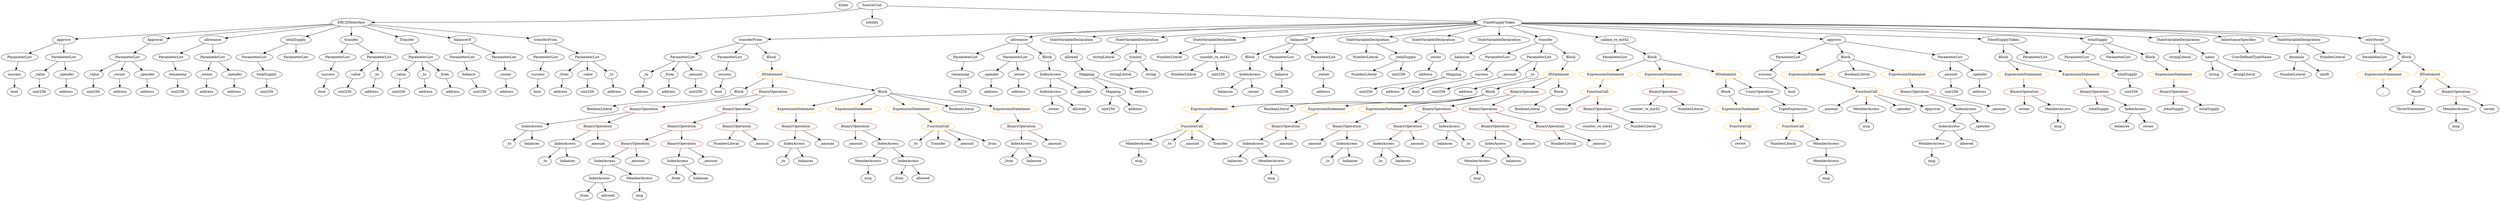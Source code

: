 strict digraph {
	graph [bb="0,0,8690.1,828"];
	node [label="\N"];
	Enter	[height=0.5,
		pos="2950.5,810",
		width=0.83628];
	Identifier_counter_re_ent42_1	[color=black,
		height=0.5,
		label=counter_re_ent42,
		pos="5679.5,378",
		width=2.0976];
	Identifier__owner_1	[color=black,
		height=0.5,
		label=_owner,
		pos="3626.5,378",
		width=1.0719];
	NumberLiteral_Unnamed_9	[color=black,
		height=0.5,
		label=NumberLiteral,
		pos="5428.5,234",
		width=1.765];
	IndexAccess_Unnamed_11	[color=black,
		height=0.5,
		label=IndexAccess,
		pos="1803.5,306",
		width=1.6402];
	Identifier__to_5	[color=black,
		height=0.5,
		label=_to,
		pos="1715.5,234",
		width=0.75];
	IndexAccess_Unnamed_11 -> Identifier__to_5	[pos="e,1732.3,248.33 1783.1,288.76 1770.6,278.79 1754.4,265.93 1741,255.28"];
	Identifier_balances_9	[color=black,
		height=0.5,
		label=balances,
		pos="1803.5,234",
		width=1.1828];
	IndexAccess_Unnamed_11 -> Identifier_balances_9	[pos="e,1803.5,252.1 1803.5,287.7 1803.5,280.41 1803.5,271.73 1803.5,263.54"];
	ParameterList_Unnamed_16	[color=black,
		height=0.5,
		label=ParameterList,
		pos="5578.5,594",
		width=1.7095];
	IndexAccess_Unnamed_19	[color=black,
		height=0.5,
		label=IndexAccess,
		pos="3617.5,450",
		width=1.6402];
	IndexAccess_Unnamed_19 -> Identifier__owner_1	[pos="e,3624.3,396.1 3619.8,431.7 3620.7,424.32 3621.8,415.52 3622.9,407.25"];
	Identifier_allowed_3	[color=black,
		height=0.5,
		label=allowed,
		pos="3722.5,378",
		width=1.0858];
	IndexAccess_Unnamed_19 -> Identifier_allowed_3	[pos="e,3701,393.39 3641.4,433.12 3656.2,423.23 3675.4,410.4 3691.5,399.72"];
	ParameterList_Unnamed_22	[color=black,
		height=0.5,
		label=ParameterList,
		pos="5177.5,594",
		width=1.7095];
	Parameter_success_3	[color=black,
		height=0.5,
		label=success,
		pos="5117.5,522",
		width=1.1135];
	ParameterList_Unnamed_22 -> Parameter_success_3	[pos="e,5131.5,539.31 5163,576.05 5155.8,567.59 5146.8,557.19 5138.8,547.84"];
	ElementaryTypeName_uint256_6	[color=black,
		height=0.5,
		label=uint256,
		pos="1377.5,450",
		width=1.0442];
	BinaryOperation_Unnamed_2	[color=brown,
		height=0.5,
		label=BinaryOperation,
		pos="7286.5,450",
		width=1.9867];
	Identifier__totalSupply	[color=black,
		height=0.5,
		label=_totalSupply,
		pos="7296.5,378",
		width=1.6125];
	BinaryOperation_Unnamed_2 -> Identifier__totalSupply	[pos="e,7294.1,396.1 7289,431.7 7290.1,424.32 7291.3,415.52 7292.5,407.25"];
	IndexAccess_Unnamed	[color=black,
		height=0.5,
		label=IndexAccess,
		pos="7431.5,378",
		width=1.6402];
	BinaryOperation_Unnamed_2 -> IndexAccess_Unnamed	[pos="e,7400.9,393.77 7318.7,433.46 7340,423.2 7368.1,409.65 7390.9,398.63"];
	VariableDeclaration_owner	[color=black,
		height=0.5,
		label=owner,
		pos="4961.5,594",
		width=0.93331];
	ElementaryTypeName_address_11	[color=black,
		height=0.5,
		label=address,
		pos="4914.5,522",
		width=1.0996];
	VariableDeclaration_owner -> ElementaryTypeName_address_11	[pos="e,4925.7,539.63 4950.6,576.76 4945.1,568.49 4938.2,558.23 4931.9,548.9"];
	ElementaryTypeName_uint256_15	[color=black,
		height=0.5,
		label=uint256,
		pos="2414.5,450",
		width=1.0442];
	Identifier_msg_7	[color=black,
		height=0.5,
		label=msg,
		pos="3006.5,90",
		width=0.75];
	ElementaryTypeName_uint256_10	[color=black,
		height=0.5,
		label=uint256,
		pos="3836.5,378",
		width=1.0442];
	Identifier_msg_2	[color=black,
		height=0.5,
		label=msg,
		pos="6303.5,90",
		width=0.75];
	ExpressionStatement_Unnamed_1	[color=orange,
		height=0.5,
		label=ExpressionStatement,
		pos="7039.5,522",
		width=2.458];
	BinaryOperation_Unnamed_1	[color=brown,
		height=0.5,
		label=BinaryOperation,
		pos="7039.5,450",
		width=1.9867];
	ExpressionStatement_Unnamed_1 -> BinaryOperation_Unnamed_1	[pos="e,7039.5,468.1 7039.5,503.7 7039.5,496.41 7039.5,487.73 7039.5,479.54"];
	Mapping_Unnamed	[color=black,
		height=0.5,
		label=Mapping,
		pos="5015.5,522",
		width=1.2105];
	ElementaryTypeName_uint256_9	[color=black,
		height=0.5,
		label=uint256,
		pos="4712.5,450",
		width=1.0442];
	Mapping_Unnamed -> ElementaryTypeName_uint256_9	[pos="e,4740.5,462.24 4983,509.58 4976.6,507.56 4969.9,505.59 4963.5,504 4873.8,481.57 4847.8,492.13 4758.5,468 4756.1,467.35 4753.7,466.63 \
4751.2,465.86"];
	ElementaryTypeName_address_12	[color=black,
		height=0.5,
		label=address,
		pos="4807.5,450",
		width=1.0996];
	Mapping_Unnamed -> ElementaryTypeName_address_12	[pos="e,4838,461.89 4982.2,510.03 4942.6,497.03 4879.2,476.11 4855.5,468 4853.3,467.24 4851,466.45 4848.7,465.65"];
	FunctionDefinition_transferFrom_1	[color=black,
		height=0.5,
		label=transferFrom,
		pos="2600.5,666",
		width=1.6402];
	ParameterList_Unnamed_23	[color=black,
		height=0.5,
		label=ParameterList,
		pos="2355.5,594",
		width=1.7095];
	FunctionDefinition_transferFrom_1 -> ParameterList_Unnamed_23	[pos="e,2398.3,607.23 2558.4,652.97 2517.2,641.18 2454.2,623.18 2409.3,610.37"];
	ParameterList_Unnamed_24	[color=black,
		height=0.5,
		label=ParameterList,
		pos="2541.5,594",
		width=1.7095];
	FunctionDefinition_transferFrom_1 -> ParameterList_Unnamed_24	[pos="e,2555.7,611.79 2586.3,648.05 2579.3,639.8 2570.8,629.7 2563.1,620.54"];
	Block_Unnamed_10	[color=black,
		height=0.5,
		label=Block,
		pos="2658.5,594",
		width=0.90558];
	FunctionDefinition_transferFrom_1 -> Block_Unnamed_10	[pos="e,2645.4,610.83 2614.6,648.05 2621.7,639.47 2630.5,628.89 2638.3,619.44"];
	NumberLiteral_Unnamed_4	[color=black,
		height=0.5,
		label=NumberLiteral,
		pos="4081.5,522",
		width=1.765];
	Identifier__amount_15	[color=black,
		height=0.5,
		label=_amount,
		pos="6321.5,378",
		width=1.1967];
	Identifier__from_1	[color=black,
		height=0.5,
		label=_from,
		pos="1890.5,18",
		width=0.93331];
	ParameterList_Unnamed_3	[color=black,
		height=0.5,
		label=ParameterList,
		pos="1607.5,594",
		width=1.7095];
	Parameter_balance	[color=black,
		height=0.5,
		label=balance,
		pos="1657.5,522",
		width=1.0719];
	ParameterList_Unnamed_3 -> Parameter_balance	[pos="e,1645.9,539.31 1619.6,576.05 1625.6,567.77 1632.8,557.62 1639.4,548.42"];
	Mapping_Unnamed_2	[color=black,
		height=0.5,
		label=Mapping,
		pos="3846.5,450",
		width=1.2105];
	Mapping_Unnamed_2 -> ElementaryTypeName_uint256_10	[pos="e,3839,396.1 3844.1,431.7 3843,424.32 3841.8,415.52 3840.6,407.25"];
	ElementaryTypeName_address_14	[color=black,
		height=0.5,
		label=address,
		pos="3931.5,378",
		width=1.0996];
	Mapping_Unnamed_2 -> ElementaryTypeName_address_14	[pos="e,3913,394.25 3865.4,433.46 3876.8,424.07 3891.6,411.92 3904.2,401.48"];
	Identifier__to	[color=black,
		height=0.5,
		label=_to,
		pos="4743.5,162",
		width=0.75];
	VariableDeclaration__value	[color=black,
		height=0.5,
		label=_value,
		pos="1390.5,522",
		width=0.96103];
	VariableDeclaration__value -> ElementaryTypeName_uint256_6	[pos="e,1380.7,468.1 1387.3,503.7 1386,496.32 1384.3,487.52 1382.8,479.25"];
	Identifier__from_3	[color=black,
		height=0.5,
		label=_from,
		pos="3119.5,90",
		width=0.93331];
	VariableDeclaration__to	[color=black,
		height=0.5,
		label=_to,
		pos="1472.5,522",
		width=0.75];
	ElementaryTypeName_address_8	[color=black,
		height=0.5,
		label=address,
		pos="1472.5,450",
		width=1.0996];
	VariableDeclaration__to -> ElementaryTypeName_address_8	[pos="e,1472.5,468.1 1472.5,503.7 1472.5,496.41 1472.5,487.73 1472.5,479.54"];
	Parameter__to_3	[color=black,
		height=0.5,
		label=_to,
		pos="2231.5,522",
		width=0.75];
	ParameterList_Unnamed_23 -> Parameter__to_3	[pos="e,2251.7,534.36 2328,577.46 2308.3,566.35 2281.9,551.4 2261.6,539.97"];
	Parameter__from_1	[color=black,
		height=0.5,
		label=_from,
		pos="2319.5,522",
		width=0.93331];
	ParameterList_Unnamed_23 -> Parameter__from_1	[pos="e,2328.1,539.62 2346.6,575.7 2342.6,567.87 2337.8,558.44 2333.3,549.73"];
	Parameter__amount_1	[color=black,
		height=0.5,
		label=_amount,
		pos="2414.5,522",
		width=1.1967];
	ParameterList_Unnamed_23 -> Parameter__amount_1	[pos="e,2400.8,539.31 2369.8,576.05 2377,567.59 2385.7,557.19 2393.6,547.84"];
	ElementaryTypeName_uint256_1	[color=black,
		height=0.5,
		label=uint256,
		pos="1664.5,450",
		width=1.0442];
	VariableDeclaration_decimals	[color=black,
		height=0.5,
		label=decimals,
		pos="7980.5,594",
		width=1.1967];
	NumberLiteral_Unnamed	[color=black,
		height=0.5,
		label=NumberLiteral,
		pos="7964.5,522",
		width=1.765];
	VariableDeclaration_decimals -> NumberLiteral_Unnamed	[pos="e,7968.5,540.1 7976.6,575.7 7974.9,568.32 7972.9,559.52 7971,551.25"];
	ElementaryTypeName_uint8	[color=black,
		height=0.5,
		label=uint8,
		pos="8074.5,522",
		width=0.7947];
	VariableDeclaration_decimals -> ElementaryTypeName_uint8	[pos="e,8056.7,536.27 8000.9,577.81 8014.6,567.65 8032.7,554.17 8047.5,543.12"];
	MemberAccess_Unnamed_6	[color=black,
		height=0.5,
		label=MemberAccess,
		pos="3863.5,234",
		width=1.9174];
	Identifier_msg_5	[color=black,
		height=0.5,
		label=msg,
		pos="3863.5,162",
		width=0.75];
	MemberAccess_Unnamed_6 -> Identifier_msg_5	[pos="e,3863.5,180.1 3863.5,215.7 3863.5,208.41 3863.5,199.73 3863.5,191.54"];
	BinaryOperation_Unnamed_20	[color=brown,
		height=0.5,
		label=BinaryOperation,
		pos="2205.5,378",
		width=1.9867];
	BinaryOperation_Unnamed_20 -> IndexAccess_Unnamed_11	[pos="e,1855.6,314.89 2152.5,365.51 2143.2,363.6 2133.6,361.69 2124.5,360 2035.4,343.29 1931.7,326.69 1866.9,316.63"];
	BinaryOperation_Unnamed_21	[color=brown,
		height=0.5,
		label=BinaryOperation,
		pos="2043.5,306",
		width=1.9867];
	BinaryOperation_Unnamed_20 -> BinaryOperation_Unnamed_21	[pos="e,2078.5,322.11 2170.8,361.98 2146.8,351.64 2114.8,337.79 2088.9,326.58"];
	IndexAccess_Unnamed_8	[color=black,
		height=0.5,
		label=IndexAccess,
		pos="2077.5,162",
		width=1.6402];
	IndexAccess_Unnamed_9	[color=black,
		height=0.5,
		label=IndexAccess,
		pos="1950.5,90",
		width=1.6402];
	IndexAccess_Unnamed_8 -> IndexAccess_Unnamed_9	[pos="e,1978,106.16 2050,145.81 2031.8,135.81 2007.9,122.6 1988,111.65"];
	MemberAccess_Unnamed_7	[color=black,
		height=0.5,
		label=MemberAccess,
		pos="2096.5,90",
		width=1.9174];
	IndexAccess_Unnamed_8 -> MemberAccess_Unnamed_7	[pos="e,2091.9,108.1 2082.2,143.7 2084.3,136.24 2086.7,127.32 2089,118.97"];
	Block_Unnamed_8	[color=black,
		height=0.5,
		label=Block,
		pos="5160.5,450",
		width=0.90558];
	ExpressionStatement_Unnamed_9	[color=orange,
		height=0.5,
		label=ExpressionStatement,
		pos="4151.5,378",
		width=2.458];
	Block_Unnamed_8 -> ExpressionStatement_Unnamed_9	[pos="e,4229.3,386.85 5136.7,437.5 5131.2,435.29 5125.3,433.28 5119.5,432 4950,394.16 4511.9,407.87 4338.5,396 4306.5,393.81 4271.5,390.79 \
4240.5,387.9"];
	BooleanLiteral_Unnamed	[color=black,
		height=0.5,
		label=BooleanLiteral,
		pos="4411.5,378",
		width=1.7788];
	Block_Unnamed_8 -> BooleanLiteral_Unnamed	[pos="e,4457.5,390.82 5136.7,437.54 5131.2,435.33 5125.3,433.31 5119.5,432 4844.4,369.06 4765,435.74 4485.5,396 4480,395.21 4474.2,394.21 \
4468.5,393.09"];
	ExpressionStatement_Unnamed_7	[color=orange,
		height=0.5,
		label=ExpressionStatement,
		pos="4582.5,378",
		width=2.458];
	Block_Unnamed_8 -> ExpressionStatement_Unnamed_7	[pos="e,4646.2,390.9 5136.2,437.47 5130.8,435.33 5125.1,433.34 5119.5,432 4929.3,385.95 4874.7,420.75 4680.5,396 4673.1,395.05 4665.3,\
393.92 4657.5,392.72"];
	ExpressionStatement_Unnamed_8	[color=orange,
		height=0.5,
		label=ExpressionStatement,
		pos="4777.5,378",
		width=2.458];
	Block_Unnamed_8 -> ExpressionStatement_Unnamed_8	[pos="e,4842.5,390.63 5136.2,437.74 5130.8,435.58 5125,433.52 5119.5,432 5013.5,402.7 4983.2,413.5 4874.5,396 4867.7,394.9 4860.7,393.73 \
4853.6,392.53"];
	ExpressionStatement_Unnamed_12	[color=orange,
		height=0.5,
		label=ExpressionStatement,
		pos="2749.5,378",
		width=2.458];
	BinaryOperation_Unnamed_24	[color=brown,
		height=0.5,
		label=BinaryOperation,
		pos="2749.5,306",
		width=1.9867];
	ExpressionStatement_Unnamed_12 -> BinaryOperation_Unnamed_24	[pos="e,2749.5,324.1 2749.5,359.7 2749.5,352.41 2749.5,343.73 2749.5,335.54"];
	NumberLiteral_Unnamed_5	[color=black,
		height=0.5,
		label=NumberLiteral,
		pos="4032.5,594",
		width=1.765];
	Block_Unnamed_6	[color=black,
		height=0.5,
		label=Block,
		pos="4315.5,594",
		width=0.90558];
	IndexAccess_Unnamed_1	[color=black,
		height=0.5,
		label=IndexAccess,
		pos="4315.5,522",
		width=1.6402];
	Block_Unnamed_6 -> IndexAccess_Unnamed_1	[pos="e,4315.5,540.1 4315.5,575.7 4315.5,568.41 4315.5,559.73 4315.5,551.54"];
	MemberAccess_Unnamed_9	[color=black,
		height=0.5,
		label=MemberAccess,
		pos="6691.5,234",
		width=1.9174];
	Identifier_msg_8	[color=black,
		height=0.5,
		label=msg,
		pos="6691.5,162",
		width=0.75];
	MemberAccess_Unnamed_9 -> Identifier_msg_8	[pos="e,6691.5,180.1 6691.5,215.7 6691.5,208.41 6691.5,199.73 6691.5,191.54"];
	Identifier_balances	[color=black,
		height=0.5,
		label=balances,
		pos="7384.5,306",
		width=1.1828];
	NumberLiteral_Unnamed_1	[color=black,
		height=0.5,
		label=NumberLiteral,
		pos="8105.5,594",
		width=1.765];
	Identifier__to_2	[color=black,
		height=0.5,
		label=_to,
		pos="4555.5,162",
		width=0.75];
	IndexAccess_Unnamed_7	[color=black,
		height=0.5,
		label=IndexAccess,
		pos="2330.5,162",
		width=1.6402];
	Identifier__from	[color=black,
		height=0.5,
		label=_from,
		pos="2283.5,90",
		width=0.93331];
	IndexAccess_Unnamed_7 -> Identifier__from	[pos="e,2294.5,107.31 2319.2,144.05 2313.7,135.85 2306.9,125.83 2300.8,116.71"];
	Identifier_balances_7	[color=black,
		height=0.5,
		label=balances,
		pos="2377.5,90",
		width=1.1828];
	IndexAccess_Unnamed_7 -> Identifier_balances_7	[pos="e,2366.3,107.79 2341.9,144.05 2347.3,135.97 2354,126.12 2360,117.11"];
	NumberLiteral_Unnamed_7	[color=black,
		height=0.5,
		label=NumberLiteral,
		pos="6152.5,234",
		width=1.765];
	MemberAccess_Unnamed_10	[color=black,
		height=0.5,
		label=MemberAccess,
		pos="6451.5,378",
		width=1.9174];
	Identifier_msg_9	[color=black,
		height=0.5,
		label=msg,
		pos="6451.5,306",
		width=0.75];
	MemberAccess_Unnamed_10 -> Identifier_msg_9	[pos="e,6451.5,324.1 6451.5,359.7 6451.5,352.41 6451.5,343.73 6451.5,335.54"];
	BinaryOperation_Unnamed_18	[color=brown,
		height=0.5,
		label=BinaryOperation,
		pos="2176.5,234",
		width=1.9867];
	BinaryOperation_Unnamed_18 -> IndexAccess_Unnamed_8	[pos="e,2100.3,179.07 2153.3,216.59 2140.2,207.31 2123.6,195.57 2109.3,185.44"];
	Identifier__amount_7	[color=black,
		height=0.5,
		label=_amount,
		pos="2197.5,162",
		width=1.1967];
	BinaryOperation_Unnamed_18 -> Identifier__amount_7	[pos="e,2192.4,180.1 2181.7,215.7 2184,208.24 2186.6,199.32 2189.2,190.97"];
	NumberLiteral_Unnamed_3	[color=black,
		height=0.5,
		label=NumberLiteral,
		pos="4711.5,594",
		width=1.765];
	Block_Unnamed_3	[color=black,
		height=0.5,
		label=Block,
		pos="5736.5,594",
		width=0.90558];
	ExpressionStatement_Unnamed_3	[color=orange,
		height=0.5,
		label=ExpressionStatement,
		pos="5564.5,522",
		width=2.458];
	Block_Unnamed_3 -> ExpressionStatement_Unnamed_3	[pos="e,5602.9,538.62 5710.8,582.52 5685.1,572.07 5645,555.76 5613.3,542.85"];
	ExpressionStatement_Unnamed_5	[color=orange,
		height=0.5,
		label=ExpressionStatement,
		pos="5759.5,522",
		width=2.458];
	Block_Unnamed_3 -> ExpressionStatement_Unnamed_5	[pos="e,5753.9,540.28 5742.1,576.05 5744.6,568.52 5747.6,559.44 5750.4,550.94"];
	IfStatement_Unnamed_1	[color=orange,
		height=0.5,
		label=IfStatement,
		pos="5963.5,522",
		width=1.4739];
	Block_Unnamed_3 -> IfStatement_Unnamed_1	[pos="e,5925.2,534.81 5764.4,584.42 5801.7,572.92 5868.5,552.32 5914.4,538.17"];
	BinaryOperation_Unnamed_16	[color=brown,
		height=0.5,
		label=BinaryOperation,
		pos="2337.5,306",
		width=1.9867];
	BinaryOperation_Unnamed_16 -> BinaryOperation_Unnamed_18	[pos="e,2211.3,250.11 2303,289.98 2279.2,279.64 2247.4,265.79 2221.6,254.58"];
	BinaryOperation_Unnamed_17	[color=brown,
		height=0.5,
		label=BinaryOperation,
		pos="2337.5,234",
		width=1.9867];
	BinaryOperation_Unnamed_16 -> BinaryOperation_Unnamed_17	[pos="e,2337.5,252.1 2337.5,287.7 2337.5,280.41 2337.5,271.73 2337.5,263.54"];
	BinaryOperation_Unnamed_23	[color=brown,
		height=0.5,
		label=BinaryOperation,
		pos="2959.5,306",
		width=1.9867];
	Identifier__amount_11	[color=black,
		height=0.5,
		label=_amount,
		pos="2959.5,234",
		width=1.1967];
	BinaryOperation_Unnamed_23 -> Identifier__amount_11	[pos="e,2959.5,252.1 2959.5,287.7 2959.5,280.41 2959.5,271.73 2959.5,263.54"];
	IndexAccess_Unnamed_13	[color=black,
		height=0.5,
		label=IndexAccess,
		pos="3079.5,234",
		width=1.6402];
	BinaryOperation_Unnamed_23 -> IndexAccess_Unnamed_13	[pos="e,3053,250.5 2987.1,288.94 3003.7,279.25 3025.1,266.78 3043.1,256.27"];
	Identifier_require	[color=black,
		height=0.5,
		label=require,
		pos="5388.5,378",
		width=1.0026];
	Parameter__spender_3	[color=black,
		height=0.5,
		label=_spender,
		pos="3398.5,522",
		width=1.2521];
	ElementaryTypeName_address_21	[color=black,
		height=0.5,
		label=address,
		pos="3398.5,450",
		width=1.0996];
	Parameter__spender_3 -> ElementaryTypeName_address_21	[pos="e,3398.5,468.1 3398.5,503.7 3398.5,496.41 3398.5,487.73 3398.5,479.54"];
	ParameterList_Unnamed_18	[color=black,
		height=0.5,
		label=ParameterList,
		pos="7215.5,594",
		width=1.7095];
	Parameter_totalSupply_1	[color=black,
		height=0.5,
		label=totalSupply,
		pos="7394.5,522",
		width=1.4739];
	ParameterList_Unnamed_18 -> Parameter_totalSupply_1	[pos="e,7360.6,536.26 7251.3,579 7279.8,567.87 7319.8,552.23 7350.3,540.31"];
	ElementaryTypeName_address	[color=black,
		height=0.5,
		label=address,
		pos="1759.5,450",
		width=1.0996];
	ElementaryTypeName_address_10	[color=black,
		height=0.5,
		label=address,
		pos="530.54,450",
		width=1.0996];
	ParameterList_Unnamed_11	[color=black,
		height=0.5,
		label=ParameterList,
		pos="620.54,594",
		width=1.7095];
	Parameter_remaining	[color=black,
		height=0.5,
		label=remaining,
		pos="639.54,522",
		width=1.2798];
	ParameterList_Unnamed_11 -> Parameter_remaining	[pos="e,634.9,540.1 625.24,575.7 627.26,568.24 629.68,559.32 631.95,550.97"];
	IndexAccess_Unnamed_9 -> Identifier__from_1	[pos="e,1903.8,34.511 1936.3,72.411 1928.8,63.62 1919.4,52.663 1911.1,42.965"];
	Identifier_allowed	[color=black,
		height=0.5,
		label=allowed,
		pos="1981.5,18",
		width=1.0858];
	IndexAccess_Unnamed_9 -> Identifier_allowed	[pos="e,1974,36.104 1958.2,71.697 1961.6,64.067 1965.6,54.916 1969.4,46.396"];
	FunctionDefinition_approve	[color=black,
		height=0.5,
		label=approve,
		pos="227.54,666",
		width=1.1412];
	ParameterList_Unnamed_9	[color=black,
		height=0.5,
		label=ParameterList,
		pos="61.543,594",
		width=1.7095];
	FunctionDefinition_approve -> ParameterList_Unnamed_9	[pos="e,95.567,609.35 198.63,652.81 173.06,642.03 135.38,626.13 105.98,613.74"];
	ParameterList_Unnamed_8	[color=black,
		height=0.5,
		label=ParameterList,
		pos="227.54,594",
		width=1.7095];
	FunctionDefinition_approve -> ParameterList_Unnamed_8	[pos="e,227.54,612.1 227.54,647.7 227.54,640.41 227.54,631.73 227.54,623.54"];
	VariableDeclaration__value_1	[color=black,
		height=0.5,
		label=_value,
		pos="337.54,522",
		width=0.96103];
	ElementaryTypeName_uint256_7	[color=black,
		height=0.5,
		label=uint256,
		pos="335.54,450",
		width=1.0442];
	VariableDeclaration__value_1 -> ElementaryTypeName_uint256_7	[pos="e,336.03,468.1 337.05,503.7 336.84,496.41 336.59,487.73 336.36,479.54"];
	BinaryOperation_Unnamed_3	[color=brown,
		height=0.5,
		label=BinaryOperation,
		pos="5514.5,378",
		width=1.9867];
	Identifier_counter_re_ent42	[color=black,
		height=0.5,
		label=counter_re_ent42,
		pos="5514.5,306",
		width=2.0976];
	BinaryOperation_Unnamed_3 -> Identifier_counter_re_ent42	[pos="e,5514.5,324.1 5514.5,359.7 5514.5,352.41 5514.5,343.73 5514.5,335.54"];
	NumberLiteral_Unnamed_6	[color=black,
		height=0.5,
		label=NumberLiteral,
		pos="5671.5,306",
		width=1.765];
	BinaryOperation_Unnamed_3 -> NumberLiteral_Unnamed_6	[pos="e,5638.4,321.8 5548.6,361.81 5571.9,351.43 5602.9,337.59 5628,326.41"];
	ElementaryTypeName_bool_3	[color=black,
		height=0.5,
		label=bool,
		pos="4892.5,450",
		width=0.76697];
	Parameter_success_3 -> ElementaryTypeName_bool_3	[pos="e,4914,461.93 5086.8,509.91 5080.8,507.86 5074.5,505.79 5068.5,504 5007,485.46 4989,489.81 4928.5,468 4927.2,467.51 4925.8,466.99 \
4924.4,466.44"];
	Identifier_revert	[color=black,
		height=0.5,
		label=revert,
		pos="6006.5,234",
		width=0.87786];
	EventDefinition_Approval	[color=black,
		height=0.5,
		label=Approval,
		pos="549.54,666",
		width=1.266];
	ParameterList_Unnamed_13	[color=black,
		height=0.5,
		label=ParameterList,
		pos="444.54,594",
		width=1.7095];
	EventDefinition_Approval -> ParameterList_Unnamed_13	[pos="e,468.49,610.97 527.02,649.98 512.75,640.47 494.03,627.99 478.03,617.33"];
	Identifier_balances_5	[color=black,
		height=0.5,
		label=balances,
		pos="4222.5,162",
		width=1.1828];
	Block_Unnamed_12	[color=black,
		height=0.5,
		label=Block,
		pos="2575.5,450",
		width=0.90558];
	BooleanLiteral_Unnamed_3	[color=black,
		height=0.5,
		label=BooleanLiteral,
		pos="2051.5,378",
		width=1.7788];
	Block_Unnamed_12 -> BooleanLiteral_Unnamed_3	[pos="e,2097.7,390.78 2551.2,437.5 2545.8,435.35 2540.1,433.36 2534.5,432 2356.9,388.46 2305.2,424.82 2124.5,396 2119.4,395.17 2114,394.18 \
2108.6,393.1"];
	Parameter__owner_2	[color=black,
		height=0.5,
		label=_owner,
		pos="4568.5,522",
		width=1.0719];
	ElementaryTypeName_address_15	[color=black,
		height=0.5,
		label=address,
		pos="4568.5,450",
		width=1.0996];
	Parameter__owner_2 -> ElementaryTypeName_address_15	[pos="e,4568.5,468.1 4568.5,503.7 4568.5,496.41 4568.5,487.73 4568.5,479.54"];
	ElementaryTypeName_address_18	[color=black,
		height=0.5,
		label=address,
		pos="2222.5,450",
		width=1.0996];
	IndexAccess_Unnamed_12	[color=black,
		height=0.5,
		label=IndexAccess,
		pos="3579.5,234",
		width=1.6402];
	Identifier__from_2	[color=black,
		height=0.5,
		label=_from,
		pos="3532.5,162",
		width=0.93331];
	IndexAccess_Unnamed_12 -> Identifier__from_2	[pos="e,3543.5,179.31 3568.2,216.05 3562.7,207.85 3555.9,197.83 3549.8,188.71"];
	Identifier_balances_10	[color=black,
		height=0.5,
		label=balances,
		pos="3626.5,162",
		width=1.1828];
	IndexAccess_Unnamed_12 -> Identifier_balances_10	[pos="e,3615.3,179.79 3590.9,216.05 3596.3,207.97 3603,198.12 3609,189.11"];
	ParameterList_Unnamed_7	[color=black,
		height=0.5,
		label=ParameterList,
		pos="1889.5,594",
		width=1.7095];
	Parameter_success_1	[color=black,
		height=0.5,
		label=success,
		pos="1851.5,522",
		width=1.1135];
	ParameterList_Unnamed_7 -> Parameter_success_1	[pos="e,1860.7,539.79 1880.3,576.05 1876,568.14 1870.8,558.54 1866,549.69"];
	ParameterList_Unnamed_5	[color=black,
		height=0.5,
		label=ParameterList,
		pos="1184.5,594",
		width=1.7095];
	Parameter_success	[color=black,
		height=0.5,
		label=success,
		pos="1107.5,522",
		width=1.1135];
	ParameterList_Unnamed_5 -> Parameter_success	[pos="e,1124.6,538.51 1166.3,576.41 1156.3,567.35 1143.8,555.99 1132.9,546.08"];
	IndexAccess_Unnamed_18	[color=black,
		height=0.5,
		label=IndexAccess,
		pos="3617.5,522",
		width=1.6402];
	IndexAccess_Unnamed_18 -> IndexAccess_Unnamed_19	[pos="e,3617.5,468.1 3617.5,503.7 3617.5,496.41 3617.5,487.73 3617.5,479.54"];
	Identifier__spender_2	[color=black,
		height=0.5,
		label=_spender,
		pos="3739.5,450",
		width=1.2521];
	IndexAccess_Unnamed_18 -> Identifier__spender_2	[pos="e,3714.5,465.37 3644.3,505.64 3662,495.47 3685.4,482.04 3704.6,471.03"];
	BinaryOperation_Unnamed_8	[color=brown,
		height=0.5,
		label=BinaryOperation,
		pos="5183.5,306",
		width=1.9867];
	IndexAccess_Unnamed_2	[color=black,
		height=0.5,
		label=IndexAccess,
		pos="5183.5,234",
		width=1.6402];
	BinaryOperation_Unnamed_8 -> IndexAccess_Unnamed_2	[pos="e,5183.5,252.1 5183.5,287.7 5183.5,280.41 5183.5,271.73 5183.5,263.54"];
	Identifier__amount	[color=black,
		height=0.5,
		label=_amount,
		pos="5303.5,234",
		width=1.1967];
	BinaryOperation_Unnamed_8 -> Identifier__amount	[pos="e,5279.4,249.09 5211.1,288.94 5228.5,278.79 5251.1,265.6 5269.6,254.81"];
	ElementaryTypeName_uint256_3	[color=black,
		height=0.5,
		label=uint256,
		pos="2030.5,450",
		width=1.0442];
	ElementaryTypeName_address_1	[color=black,
		height=0.5,
		label=address,
		pos="1282.5,450",
		width=1.0996];
	Identifier__to_7	[color=black,
		height=0.5,
		label=_to,
		pos="3183.5,234",
		width=0.75];
	NumberLiteral_Unnamed_2	[color=black,
		height=0.5,
		label=NumberLiteral,
		pos="4700.5,522",
		width=1.765];
	FunctionDefinition_allowance_1	[color=black,
		height=0.5,
		label=allowance,
		pos="3506.5,666",
		width=1.3076];
	ParameterList_Unnamed_28	[color=black,
		height=0.5,
		label=ParameterList,
		pos="3313.5,594",
		width=1.7095];
	FunctionDefinition_allowance_1 -> ParameterList_Unnamed_28	[pos="e,3351.2,608.67 3473.4,652.97 3442.6,641.81 3396.5,625.07 3361.6,612.45"];
	ParameterList_Unnamed_27	[color=black,
		height=0.5,
		label=ParameterList,
		pos="3489.5,594",
		width=1.7095];
	FunctionDefinition_allowance_1 -> ParameterList_Unnamed_27	[pos="e,3493.7,612.1 3502.3,647.7 3500.5,640.32 3498.4,631.52 3496.4,623.25"];
	Block_Unnamed_14	[color=black,
		height=0.5,
		label=Block,
		pos="3601.5,594",
		width=0.90558];
	FunctionDefinition_allowance_1 -> Block_Unnamed_14	[pos="e,3582.5,609.07 3527.6,649.46 3541.1,639.55 3558.7,626.59 3573.3,615.79"];
	IfStatement_Unnamed_2	[color=orange,
		height=0.5,
		label=IfStatement,
		pos="5404.5,522",
		width=1.4739];
	IfStatement_Unnamed_2 -> Block_Unnamed_8	[pos="e,5185.5,462.01 5364.2,509.83 5357,507.87 5349.6,505.86 5342.5,504 5280,487.45 5262.9,488.44 5201.5,468 5199.7,467.4 5197.9,466.75 \
5196,466.08"];
	BinaryOperation_Unnamed_6	[color=brown,
		height=0.5,
		label=BinaryOperation,
		pos="5282.5,450",
		width=1.9867];
	IfStatement_Unnamed_2 -> BinaryOperation_Unnamed_6	[pos="e,5310.4,466.97 5378.4,505.98 5361.4,496.24 5339,483.4 5320.1,472.58"];
	Block_Unnamed_9	[color=black,
		height=0.5,
		label=Block,
		pos="5404.5,450",
		width=0.90558];
	IfStatement_Unnamed_2 -> Block_Unnamed_9	[pos="e,5404.5,468.1 5404.5,503.7 5404.5,496.41 5404.5,487.73 5404.5,479.54"];
	Identifier_balances_4	[color=black,
		height=0.5,
		label=balances,
		pos="4991.5,234",
		width=1.1828];
	BinaryOperation_Unnamed_12	[color=brown,
		height=0.5,
		label=BinaryOperation,
		pos="4407.5,306",
		width=1.9867];
	IndexAccess_Unnamed_5	[color=black,
		height=0.5,
		label=IndexAccess,
		pos="4287.5,234",
		width=1.6402];
	BinaryOperation_Unnamed_12 -> IndexAccess_Unnamed_5	[pos="e,4314.1,250.5 4380,288.94 4363.4,279.25 4342,266.78 4324,256.27"];
	Identifier__amount_3	[color=black,
		height=0.5,
		label=_amount,
		pos="4407.5,234",
		width=1.1967];
	BinaryOperation_Unnamed_12 -> Identifier__amount_3	[pos="e,4407.5,252.1 4407.5,287.7 4407.5,280.41 4407.5,271.73 4407.5,263.54"];
	StateVariableDeclaration_Unnamed_6	[color=black,
		height=0.5,
		label=StateVariableDeclaration,
		pos="3691.5,666",
		width=2.8184];
	VariableDeclaration_allowed	[color=black,
		height=0.5,
		label=allowed,
		pos="3691.5,594",
		width=1.0858];
	StateVariableDeclaration_Unnamed_6 -> VariableDeclaration_allowed	[pos="e,3691.5,612.1 3691.5,647.7 3691.5,640.41 3691.5,631.73 3691.5,623.54"];
	IndexAccess_Unnamed_10	[color=black,
		height=0.5,
		label=IndexAccess,
		pos="1923.5,234",
		width=1.6402];
	BinaryOperation_Unnamed_21 -> IndexAccess_Unnamed_10	[pos="e,1950.1,250.5 2016,288.94 1999.4,279.25 1978,266.78 1960,256.27"];
	Identifier__amount_9	[color=black,
		height=0.5,
		label=_amount,
		pos="2043.5,234",
		width=1.1967];
	BinaryOperation_Unnamed_21 -> Identifier__amount_9	[pos="e,2043.5,252.1 2043.5,287.7 2043.5,280.41 2043.5,271.73 2043.5,263.54"];
	ContractDefinition_ERC20Interface	[color=black,
		height=0.5,
		label=ERC20Interface,
		pos="1230.5,738",
		width=1.959];
	ContractDefinition_ERC20Interface -> FunctionDefinition_approve	[pos="e,268.21,669.84 1163.2,732.3 975.2,719.18 447.73,682.37 279.68,670.64"];
	ContractDefinition_ERC20Interface -> EventDefinition_Approval	[pos="e,593.24,671.86 1165.5,730.6 1066.2,720.8 871.13,701.38 705.54,684 671.91,680.47 634.21,676.37 604.3,673.07"];
	FunctionDefinition_allowance	[color=black,
		height=0.5,
		label=allowance,
		pos="761.54,666",
		width=1.3076];
	ContractDefinition_ERC20Interface -> FunctionDefinition_allowance	[pos="e,804.73,673.45 1170.7,728.06 1078.8,714.35 904.28,688.3 815.84,675.1"];
	FunctionDefinition_totalSupply	[color=black,
		height=0.5,
		label=totalSupply,
		pos="1043.5,666",
		width=1.4739];
	ContractDefinition_ERC20Interface -> FunctionDefinition_totalSupply	[pos="e,1078.1,679.95 1191.8,722.5 1161.8,711.28 1120.3,695.74 1088.8,683.95"];
	FunctionDefinition_transfer	[color=black,
		height=0.5,
		label=transfer,
		pos="1230.5,666",
		width=1.0719];
	ContractDefinition_ERC20Interface -> FunctionDefinition_transfer	[pos="e,1230.5,684.1 1230.5,719.7 1230.5,712.41 1230.5,703.73 1230.5,695.54"];
	EventDefinition_Transfer	[color=black,
		height=0.5,
		label=Transfer,
		pos="1375.5,666",
		width=1.1689];
	ContractDefinition_ERC20Interface -> EventDefinition_Transfer	[pos="e,1348.7,679.98 1262.4,721.64 1284.8,710.82 1314.9,696.3 1338.4,684.95"];
	FunctionDefinition_balanceOf	[color=black,
		height=0.5,
		label=balanceOf,
		pos="1607.5,666",
		width=1.3491];
	ContractDefinition_ERC20Interface -> FunctionDefinition_balanceOf	[pos="e,1564.9,674.93 1286.2,726.67 1358.2,713.3 1482.9,690.14 1553.9,676.95"];
	FunctionDefinition_transferFrom	[color=black,
		height=0.5,
		label=transferFrom,
		pos="1889.5,666",
		width=1.6402];
	ContractDefinition_ERC20Interface -> FunctionDefinition_transferFrom	[pos="e,1834.3,672.87 1294.6,730.19 1419.9,716.89 1696.1,687.55 1823.2,674.05"];
	ElementaryTypeName_string_1	[color=black,
		height=0.5,
		label=string,
		pos="7692.5,522",
		width=0.864];
	BinaryOperation_Unnamed_9	[color=brown,
		height=0.5,
		label=BinaryOperation,
		pos="5349.5,306",
		width=1.9867];
	BinaryOperation_Unnamed_9 -> NumberLiteral_Unnamed_9	[pos="e,5410,251.47 5368.3,288.41 5378.2,279.61 5390.6,268.63 5401.5,258.92"];
	Identifier__amount_1	[color=black,
		height=0.5,
		label=_amount,
		pos="5553.5,234",
		width=1.1967];
	BinaryOperation_Unnamed_9 -> Identifier__amount_1	[pos="e,5520.9,246.21 5390.3,291 5425.1,279.07 5474.9,261.97 5510.4,249.81"];
	SourceUnit_Unnamed	[color=black,
		height=0.5,
		label=SourceUnit,
		pos="3051.5,810",
		width=1.46];
	SourceUnit_Unnamed -> ContractDefinition_ERC20Interface	[pos="e,1301.5,738.89 3013.8,797.12 3005.9,795.06 2997.5,793.19 2989.5,792 2659.9,742.56 1614.4,738.9 1312.7,738.89"];
	PragmaDirective_solidity	[color=black,
		height=0.5,
		label=solidity,
		pos="3051.5,738",
		width=1.0442];
	SourceUnit_Unnamed -> PragmaDirective_solidity	[pos="e,3051.5,756.1 3051.5,791.7 3051.5,784.41 3051.5,775.73 3051.5,767.54"];
	ContractDefinition_FixedSupplyToken	[color=black,
		height=0.5,
		label=FixedSupplyToken,
		pos="5171.5,738",
		width=2.2778];
	SourceUnit_Unnamed -> ContractDefinition_FixedSupplyToken	[pos="e,5090.9,741.66 3103.9,807.27 3385.1,797.99 4715.6,754.05 5079.4,742.04"];
	Parameter__to_3 -> ElementaryTypeName_address_18	[pos="e,2224.7,468.1 2229.3,503.7 2228.4,496.32 2227.2,487.52 2226.2,479.25"];
	ThrowStatement_Unnamed	[color=black,
		height=0.5,
		label=ThrowStatement,
		pos="8376.5,378",
		width=2.0006];
	Identifier_balances_1	[color=black,
		height=0.5,
		label=balances,
		pos="4227.5,450",
		width=1.1828];
	IndexAccess_Unnamed_1 -> Identifier_balances_1	[pos="e,4246.9,466.43 4295.1,504.76 4283.4,495.47 4268.6,483.67 4255.8,473.49"];
	Identifier__owner	[color=black,
		height=0.5,
		label=_owner,
		pos="4326.5,450",
		width=1.0719];
	IndexAccess_Unnamed_1 -> Identifier__owner	[pos="e,4323.9,468.1 4318.3,503.7 4319.4,496.32 4320.8,487.52 4322.1,479.25"];
	VariableDeclaration__owner	[color=black,
		height=0.5,
		label=_owner,
		pos="428.54,522",
		width=1.0719];
	ElementaryTypeName_address_9	[color=black,
		height=0.5,
		label=address,
		pos="430.54,450",
		width=1.0996];
	VariableDeclaration__owner -> ElementaryTypeName_address_9	[pos="e,430.05,468.1 429.04,503.7 429.25,496.41 429.49,487.73 429.73,479.54"];
	ParameterList_Unnamed_17	[color=black,
		height=0.5,
		label=ParameterList,
		pos="7356.5,594",
		width=1.7095];
	ElementaryTypeName_address_6	[color=black,
		height=0.5,
		label=address,
		pos="844.54,450",
		width=1.0996];
	ParameterList_Unnamed_13 -> VariableDeclaration__value_1	[pos="e,358.48,536.7 420.26,577.12 404.7,566.93 384.37,553.63 367.76,542.77"];
	ParameterList_Unnamed_13 -> VariableDeclaration__owner	[pos="e,432.45,540.1 440.59,575.7 438.9,568.32 436.89,559.52 435,551.25"];
	VariableDeclaration__spender	[color=black,
		height=0.5,
		label=_spender,
		pos="530.54,522",
		width=1.2521];
	ParameterList_Unnamed_13 -> VariableDeclaration__spender	[pos="e,511.3,538.67 464.49,576.76 475.83,567.53 490.21,555.83 502.65,545.7"];
	IndexAccess_Unnamed_15	[color=black,
		height=0.5,
		label=IndexAccess,
		pos="2735.5,234",
		width=1.6402];
	Identifier__to_6	[color=black,
		height=0.5,
		label=_to,
		pos="2691.5,162",
		width=0.75];
	IndexAccess_Unnamed_15 -> Identifier__to_6	[pos="e,2701.5,178.83 2724.9,216.05 2719.7,207.73 2713.3,197.54 2707.5,188.32"];
	Identifier_balances_11	[color=black,
		height=0.5,
		label=balances,
		pos="2779.5,162",
		width=1.1828];
	IndexAccess_Unnamed_15 -> Identifier_balances_11	[pos="e,2769,179.79 2746.2,216.05 2751.2,208.06 2757.3,198.33 2762.9,189.4"];
	Parameter_balance -> ElementaryTypeName_uint256_1	[pos="e,1662.8,468.1 1659.3,503.7 1660,496.41 1660.9,487.73 1661.7,479.54"];
	StateVariableDeclaration_Unnamed	[color=black,
		height=0.5,
		label=StateVariableDeclaration,
		pos="3912.5,666",
		width=2.8184];
	stringLiteral_Unnamed_1	[color=black,
		height=0.5,
		label=stringLiteral,
		pos="3802.5,594",
		width=1.5016];
	StateVariableDeclaration_Unnamed -> stringLiteral_Unnamed_1	[pos="e,3826.8,610.43 3886.2,648.23 3871.2,638.72 3852.4,626.71 3836.3,616.51"];
	VariableDeclaration_symbol	[color=black,
		height=0.5,
		label=symbol,
		pos="3912.5,594",
		width=1.0581];
	StateVariableDeclaration_Unnamed -> VariableDeclaration_symbol	[pos="e,3912.5,612.1 3912.5,647.7 3912.5,640.41 3912.5,631.73 3912.5,623.54"];
	Parameter_success_4	[color=black,
		height=0.5,
		label=success,
		pos="2532.5,522",
		width=1.1135];
	ParameterList_Unnamed_24 -> Parameter_success_4	[pos="e,2534.7,540.1 2539.3,575.7 2538.4,568.32 2537.2,559.52 2536.2,551.25"];
	MemberAccess_Unnamed	[color=black,
		height=0.5,
		label=MemberAccess,
		pos="8535.5,378",
		width=1.9174];
	Identifier_msg	[color=black,
		height=0.5,
		label=msg,
		pos="8535.5,306",
		width=0.75];
	MemberAccess_Unnamed -> Identifier_msg	[pos="e,8535.5,324.1 8535.5,359.7 8535.5,352.41 8535.5,343.73 8535.5,335.54"];
	ExpressionStatement_Unnamed_15	[color=orange,
		height=0.5,
		label=ExpressionStatement,
		pos="6289.5,522",
		width=2.458];
	FunctionCall_Unnamed_5	[color=orange,
		height=0.5,
		label=FunctionCall,
		pos="6451.5,450",
		width=1.6125];
	ExpressionStatement_Unnamed_15 -> FunctionCall_Unnamed_5	[pos="e,6418.6,465.23 6325.9,505.29 6350.3,494.73 6382.6,480.77 6408.4,469.65"];
	Parameter_success_2	[color=black,
		height=0.5,
		label=success,
		pos="48.543,522",
		width=1.1135];
	ParameterList_Unnamed_9 -> Parameter_success_2	[pos="e,51.719,540.1 58.329,575.7 56.96,568.32 55.326,559.52 53.789,551.25"];
	ElementaryTypeName_uint256_14	[color=black,
		height=0.5,
		label=uint256,
		pos="4975.5,450",
		width=1.0442];
	FunctionDefinition_allowance -> ParameterList_Unnamed_11	[pos="e,650.78,610.01 733.69,651.17 712.95,640.87 684.32,626.66 661.05,615.11"];
	ParameterList_Unnamed_10	[color=black,
		height=0.5,
		label=ParameterList,
		pos="761.54,594",
		width=1.7095];
	FunctionDefinition_allowance -> ParameterList_Unnamed_10	[pos="e,761.54,612.1 761.54,647.7 761.54,640.41 761.54,631.73 761.54,623.54"];
	ElementaryTypeName_address_4	[color=black,
		height=0.5,
		label=address,
		pos="239.54,450",
		width=1.0996];
	ElementaryTypeName_address_17	[color=black,
		height=0.5,
		label=address,
		pos="2319.5,450",
		width=1.0996];
	Parameter__from_1 -> ElementaryTypeName_address_17	[pos="e,2319.5,468.1 2319.5,503.7 2319.5,496.41 2319.5,487.73 2319.5,479.54"];
	Parameter__amount_1 -> ElementaryTypeName_uint256_15	[pos="e,2414.5,468.1 2414.5,503.7 2414.5,496.41 2414.5,487.73 2414.5,479.54"];
	NumberLiteral_Unnamed_8	[color=black,
		height=0.5,
		label=NumberLiteral,
		pos="5836.5,378",
		width=1.765];
	Identifier__spender_1	[color=black,
		height=0.5,
		label=_spender,
		pos="6583.5,378",
		width=1.2521];
	Mapping_Unnamed_1	[color=black,
		height=0.5,
		label=Mapping,
		pos="3749.5,522",
		width=1.2105];
	Mapping_Unnamed_1 -> Mapping_Unnamed_2	[pos="e,3825.5,466.16 3770.6,505.81 3783.9,496.18 3801.4,483.56 3816.2,472.86"];
	ElementaryTypeName_address_13	[color=black,
		height=0.5,
		label=address,
		pos="3947.5,450",
		width=1.0996];
	Mapping_Unnamed_1 -> ElementaryTypeName_address_13	[pos="e,3917.1,461.8 3782,509.53 3812.4,498.8 3859.1,482.32 3899.5,468 3901.8,467.22 3904,466.41 3906.3,465.6"];
	ExpressionStatement_Unnamed_11	[color=orange,
		height=0.5,
		label=ExpressionStatement,
		pos="2944.5,378",
		width=2.458];
	ExpressionStatement_Unnamed_11 -> BinaryOperation_Unnamed_23	[pos="e,2955.9,324.1 2948.3,359.7 2949.8,352.32 2951.7,343.52 2953.5,335.25"];
	FunctionCall_Unnamed_2	[color=orange,
		height=0.5,
		label=FunctionCall,
		pos="6006.5,306",
		width=1.6125];
	FunctionCall_Unnamed_2 -> Identifier_revert	[pos="e,6006.5,252.1 6006.5,287.7 6006.5,280.41 6006.5,271.73 6006.5,263.54"];
	Block_Unnamed_2	[color=black,
		height=0.5,
		label=Block,
		pos="6962.5,594",
		width=0.90558];
	Block_Unnamed_2 -> ExpressionStatement_Unnamed_1	[pos="e,7020.8,540.04 6978.9,578.15 6988.7,569.26 7001.3,557.74 7012.6,547.53"];
	ExpressionStatement_Unnamed_2	[color=orange,
		height=0.5,
		label=ExpressionStatement,
		pos="7234.5,522",
		width=2.458];
	Block_Unnamed_2 -> ExpressionStatement_Unnamed_2	[pos="e,7170.5,534.69 6987.4,581.9 6992.7,579.77 6998.3,577.69 7003.5,576 7054.7,559.66 7113.7,546.21 7159.2,536.95"];
	Parameter__owner_1	[color=black,
		height=0.5,
		label=_owner,
		pos="742.54,522",
		width=1.0719];
	ElementaryTypeName_address_5	[color=black,
		height=0.5,
		label=address,
		pos="742.54,450",
		width=1.0996];
	Parameter__owner_1 -> ElementaryTypeName_address_5	[pos="e,742.54,468.1 742.54,503.7 742.54,496.41 742.54,487.73 742.54,479.54"];
	Parameter__from	[color=black,
		height=0.5,
		label=_from,
		pos="1944.5,522",
		width=0.93331];
	ElementaryTypeName_address_2	[color=black,
		height=0.5,
		label=address,
		pos="1935.5,450",
		width=1.0996];
	Parameter__from -> ElementaryTypeName_address_2	[pos="e,1937.7,468.1 1942.3,503.7 1941.4,496.32 1940.2,487.52 1939.2,479.25"];
	Parameter_remaining_1	[color=black,
		height=0.5,
		label=remaining,
		pos="3289.5,522",
		width=1.2798];
	ParameterList_Unnamed_28 -> Parameter_remaining_1	[pos="e,3295.4,540.1 3307.6,575.7 3305.1,568.24 3302,559.32 3299.1,550.97"];
	StateVariableDeclaration_Unnamed_7	[color=black,
		height=0.5,
		label=StateVariableDeclaration,
		pos="4189.5,666",
		width=2.8184];
	StateVariableDeclaration_Unnamed_7 -> NumberLiteral_Unnamed_5	[pos="e,4065.6,609.72 4153.1,648.76 4130.1,638.49 4100.2,625.16 4075.9,614.34"];
	VariableDeclaration_counter_re_ent42	[color=black,
		height=0.5,
		label=counter_re_ent42,
		pos="4189.5,594",
		width=2.0976];
	StateVariableDeclaration_Unnamed_7 -> VariableDeclaration_counter_re_ent42	[pos="e,4189.5,612.1 4189.5,647.7 4189.5,640.41 4189.5,631.73 4189.5,623.54"];
	MemberAccess_Unnamed_4	[color=black,
		height=0.5,
		label=MemberAccess,
		pos="5118.5,162",
		width=1.9174];
	Identifier_msg_3	[color=black,
		height=0.5,
		label=msg,
		pos="5118.5,90",
		width=0.75];
	MemberAccess_Unnamed_4 -> Identifier_msg_3	[pos="e,5118.5,108.1 5118.5,143.7 5118.5,136.41 5118.5,127.73 5118.5,119.54"];
	ExpressionStatement_Unnamed_2 -> BinaryOperation_Unnamed_2	[pos="e,7273.8,468.1 7247.4,503.7 7253.3,495.73 7260.5,486.1 7267,477.26"];
	Identifier__to_3	[color=black,
		height=0.5,
		label=_to,
		pos="3977.5,234",
		width=0.75];
	IfStatement_Unnamed_3	[color=orange,
		height=0.5,
		label=IfStatement,
		pos="2662.5,522",
		width=1.4739];
	Block_Unnamed_10 -> IfStatement_Unnamed_3	[pos="e,2661.6,540.1 2659.5,575.7 2659.9,568.41 2660.4,559.73 2660.9,551.54"];
	MemberAccess_Unnamed_3	[color=black,
		height=0.5,
		label=MemberAccess,
		pos="6303.5,162",
		width=1.9174];
	MemberAccess_Unnamed_3 -> Identifier_msg_2	[pos="e,6303.5,108.1 6303.5,143.7 6303.5,136.41 6303.5,127.73 6303.5,119.54"];
	FunctionCall_Unnamed_3	[color=orange,
		height=0.5,
		label=FunctionCall,
		pos="4065.5,306",
		width=1.6125];
	FunctionCall_Unnamed_3 -> MemberAccess_Unnamed_6	[pos="e,3904,249.01 4028,292 3996.1,280.93 3949.9,264.91 3914.6,252.68"];
	FunctionCall_Unnamed_3 -> Identifier__to_3	[pos="e,3994.3,248.33 4045.1,288.76 4032.6,278.79 4016.4,265.93 4003,255.28"];
	Identifier__amount_5	[color=black,
		height=0.5,
		label=_amount,
		pos="4065.5,234",
		width=1.1967];
	FunctionCall_Unnamed_3 -> Identifier__amount_5	[pos="e,4065.5,252.1 4065.5,287.7 4065.5,280.41 4065.5,271.73 4065.5,263.54"];
	Identifier_Transfer	[color=black,
		height=0.5,
		label=Transfer,
		pos="4168.5,234",
		width=1.1689];
	FunctionCall_Unnamed_3 -> Identifier_Transfer	[pos="e,4146.7,249.86 4088.9,289.12 4103.3,279.36 4121.8,266.75 4137.4,256.16"];
	BinaryOperation_Unnamed_11	[color=brown,
		height=0.5,
		label=BinaryOperation,
		pos="4863.5,306",
		width=1.9867];
	IndexAccess_Unnamed_3	[color=black,
		height=0.5,
		label=IndexAccess,
		pos="4767.5,234",
		width=1.6402];
	BinaryOperation_Unnamed_11 -> IndexAccess_Unnamed_3	[pos="e,4789.7,251.15 4841.3,288.76 4828.7,279.58 4812.7,267.94 4798.9,257.84"];
	Identifier__amount_2	[color=black,
		height=0.5,
		label=_amount,
		pos="4887.5,234",
		width=1.1967];
	BinaryOperation_Unnamed_11 -> Identifier__amount_2	[pos="e,4881.7,252.1 4869.5,287.7 4872,280.24 4875.1,271.32 4878,262.97"];
	BinaryOperation_Unnamed_10	[color=brown,
		height=0.5,
		label=BinaryOperation,
		pos="4955.5,378",
		width=1.9867];
	BinaryOperation_Unnamed_6 -> BinaryOperation_Unnamed_10	[pos="e,5008.8,390.4 5229.3,437.6 5172,425.34 5081,405.87 5019.9,392.77"];
	BinaryOperation_Unnamed_7	[color=brown,
		height=0.5,
		label=BinaryOperation,
		pos="5116.5,378",
		width=1.9867];
	BinaryOperation_Unnamed_6 -> BinaryOperation_Unnamed_7	[pos="e,5152.1,393.99 5246.9,433.98 5222.3,423.6 5189.3,409.7 5162.7,398.47"];
	Identifier_balances_6	[color=black,
		height=0.5,
		label=balances,
		pos="4643.5,162",
		width=1.1828];
	ElementaryTypeName_bool	[color=black,
		height=0.5,
		label=bool,
		pos="1104.5,450",
		width=0.76697];
	ElementaryTypeName_uint256_16	[color=black,
		height=0.5,
		label=uint256,
		pos="6787.5,450",
		width=1.0442];
	ElementaryTypeName_bool_2	[color=black,
		height=0.5,
		label=bool,
		pos="48.543,450",
		width=0.76697];
	Parameter_success_2 -> ElementaryTypeName_bool_2	[pos="e,48.543,468.1 48.543,503.7 48.543,496.41 48.543,487.73 48.543,479.54"];
	BinaryOperation_Unnamed_13	[color=brown,
		height=0.5,
		label=BinaryOperation,
		pos="4631.5,306",
		width=1.9867];
	Identifier__amount_4	[color=black,
		height=0.5,
		label=_amount,
		pos="4511.5,234",
		width=1.1967];
	BinaryOperation_Unnamed_13 -> Identifier__amount_4	[pos="e,4535.7,249.09 4604,288.94 4586.6,278.79 4564,265.6 4545.5,254.81"];
	IndexAccess_Unnamed_6	[color=black,
		height=0.5,
		label=IndexAccess,
		pos="4631.5,234",
		width=1.6402];
	BinaryOperation_Unnamed_13 -> IndexAccess_Unnamed_6	[pos="e,4631.5,252.1 4631.5,287.7 4631.5,280.41 4631.5,271.73 4631.5,263.54"];
	BinaryOperation_Unnamed_15	[color=brown,
		height=0.5,
		label=BinaryOperation,
		pos="2542.5,378",
		width=1.9867];
	BinaryOperation_Unnamed_15 -> BinaryOperation_Unnamed_16	[pos="e,2378.8,321.09 2501.6,363 2469.4,352.02 2424.4,336.67 2389.7,324.81"];
	BinaryOperation_Unnamed_19	[color=brown,
		height=0.5,
		label=BinaryOperation,
		pos="2542.5,306",
		width=1.9867];
	BinaryOperation_Unnamed_15 -> BinaryOperation_Unnamed_19	[pos="e,2542.5,324.1 2542.5,359.7 2542.5,352.41 2542.5,343.73 2542.5,335.54"];
	Parameter__value_2	[color=black,
		height=0.5,
		label=_value,
		pos="141.54,522",
		width=0.96103];
	ElementaryTypeName_uint256_4	[color=black,
		height=0.5,
		label=uint256,
		pos="141.54,450",
		width=1.0442];
	Parameter__value_2 -> ElementaryTypeName_uint256_4	[pos="e,141.54,468.1 141.54,503.7 141.54,496.41 141.54,487.73 141.54,479.54"];
	Parameter_success -> ElementaryTypeName_bool	[pos="e,1105.3,468.1 1106.8,503.7 1106.5,496.41 1106.1,487.73 1105.8,479.54"];
	VariableDeclaration_counter_re_ent42 -> NumberLiteral_Unnamed_4	[pos="e,4106,538.83 4164.2,576.59 4149.7,567.15 4131.2,555.17 4115.4,544.94"];
	ElementaryTypeName_uint256_11	[color=black,
		height=0.5,
		label=uint256,
		pos="4200.5,522",
		width=1.0442];
	VariableDeclaration_counter_re_ent42 -> ElementaryTypeName_uint256_11	[pos="e,4197.9,540.1 4192.3,575.7 4193.4,568.32 4194.8,559.52 4196.1,551.25"];
	Block_Unnamed_1	[color=black,
		height=0.5,
		label=Block,
		pos="8395.5,450",
		width=0.90558];
	Block_Unnamed_1 -> ThrowStatement_Unnamed	[pos="e,8381.2,396.1 8390.8,431.7 8388.8,424.24 8386.4,415.32 8384.1,406.97"];
	Identifier_Transfer_1	[color=black,
		height=0.5,
		label=Transfer,
		pos="3270.5,234",
		width=1.1689];
	ParameterList_Unnamed_15	[color=black,
		height=0.5,
		label=ParameterList,
		pos="7074.5,594",
		width=1.7095];
	ElementaryTypeName_bool_4	[color=black,
		height=0.5,
		label=bool,
		pos="2497.5,450",
		width=0.76697];
	FunctionCall_Unnamed_4	[color=orange,
		height=0.5,
		label=FunctionCall,
		pos="3270.5,306",
		width=1.6125];
	FunctionCall_Unnamed_4 -> Identifier__to_7	[pos="e,3200.4,248.56 3250.4,288.76 3238,278.85 3222.2,266.09 3209,255.49"];
	FunctionCall_Unnamed_4 -> Identifier_Transfer_1	[pos="e,3270.5,252.1 3270.5,287.7 3270.5,280.41 3270.5,271.73 3270.5,263.54"];
	Identifier__amount_13	[color=black,
		height=0.5,
		label=_amount,
		pos="3373.5,234",
		width=1.1967];
	FunctionCall_Unnamed_4 -> Identifier__amount_13	[pos="e,3351.7,249.86 3293.9,289.12 3308.3,279.36 3326.8,266.75 3342.4,256.16"];
	Identifier__from_4	[color=black,
		height=0.5,
		label=_from,
		pos="3468.5,234",
		width=0.93331];
	FunctionCall_Unnamed_4 -> Identifier__from_4	[pos="e,3442.2,245.63 3309.6,292.22 3341,281.78 3386.3,266.45 3425.5,252 3427.6,251.25 3429.7,250.47 3431.8,249.67"];
	Parameter__amount_2	[color=black,
		height=0.5,
		label=_amount,
		pos="6781.5,522",
		width=1.1967];
	Parameter__amount_2 -> ElementaryTypeName_uint256_16	[pos="e,6786.1,468.1 6783,503.7 6783.7,496.41 6784.4,487.73 6785.1,479.54"];
	FunctionDefinition_balanceOf_1	[color=black,
		height=0.5,
		label=balanceOf,
		pos="4488.5,666",
		width=1.3491];
	FunctionDefinition_balanceOf_1 -> Block_Unnamed_6	[pos="e,4341.1,605.65 4456.2,652.14 4429.5,641.47 4390.5,625.86 4356.5,612 4354.8,611.3 4353.1,610.58 4351.3,609.85"];
	ParameterList_Unnamed_20	[color=black,
		height=0.5,
		label=ParameterList,
		pos="4427.5,594",
		width=1.7095];
	FunctionDefinition_balanceOf_1 -> ParameterList_Unnamed_20	[pos="e,4442.3,611.96 4474.1,648.41 4466.8,640.08 4457.9,629.8 4449.8,620.49"];
	ParameterList_Unnamed_19	[color=black,
		height=0.5,
		label=ParameterList,
		pos="4568.5,594",
		width=1.7095];
	FunctionDefinition_balanceOf_1 -> ParameterList_Unnamed_19	[pos="e,4549.6,611.55 4506.7,649.12 4516.9,640.18 4529.9,628.85 4541.3,618.86"];
	Identifier_owner	[color=black,
		height=0.5,
		label=owner,
		pos="8656.5,378",
		width=0.93331];
	BinaryOperation_Unnamed_14	[color=brown,
		height=0.5,
		label=BinaryOperation,
		pos="2697.5,450",
		width=1.9867];
	BinaryOperation_Unnamed_14 -> BinaryOperation_Unnamed_20	[pos="e,2270.7,385.73 2645.6,437.32 2636.3,435.41 2626.6,433.55 2617.5,432 2501.1,412.17 2365,396.02 2282.1,386.96"];
	BinaryOperation_Unnamed_14 -> BinaryOperation_Unnamed_15	[pos="e,2576.4,394.28 2663.9,433.81 2641.3,423.62 2611.4,410.08 2586.9,399.01"];
	ElementaryTypeName_bool_1	[color=black,
		height=0.5,
		label=bool,
		pos="1850.5,450",
		width=0.76697];
	VariableDeclaration__totalSupply	[color=black,
		height=0.5,
		label=_totalSupply,
		pos="4851.5,594",
		width=1.6125];
	VariableDeclaration__totalSupply -> NumberLiteral_Unnamed_2	[pos="e,4732.8,537.97 4820.3,578.5 4797.9,568.12 4767.5,554.04 4743,542.66"];
	ElementaryTypeName_uint256_8	[color=black,
		height=0.5,
		label=uint256,
		pos="4819.5,522",
		width=1.0442];
	VariableDeclaration__totalSupply -> ElementaryTypeName_uint256_8	[pos="e,4827.4,540.1 4843.6,575.7 4840.1,568.07 4836,558.92 4832.1,550.4"];
	StateVariableDeclaration_Unnamed_3	[color=black,
		height=0.5,
		label=StateVariableDeclaration,
		pos="4729.5,666",
		width=2.8184];
	StateVariableDeclaration_Unnamed_3 -> NumberLiteral_Unnamed_3	[pos="e,4715.9,612.1 4725.1,647.7 4723.2,640.32 4720.9,631.52 4718.8,623.25"];
	StateVariableDeclaration_Unnamed_3 -> VariableDeclaration__totalSupply	[pos="e,4824.9,610.27 4758.5,648.41 4775.4,638.7 4796.9,626.35 4815,615.97"];
	ElementaryTypeName_uint256_2	[color=black,
		height=0.5,
		label=uint256,
		pos="1187.5,450",
		width=1.0442];
	FunctionCall_Unnamed_5 -> Identifier__amount_15	[pos="e,6347.1,392.74 6423.3,433.81 6403.9,423.35 6378,409.38 6357.1,398.16"];
	FunctionCall_Unnamed_5 -> MemberAccess_Unnamed_10	[pos="e,6451.5,396.1 6451.5,431.7 6451.5,424.41 6451.5,415.73 6451.5,407.54"];
	FunctionCall_Unnamed_5 -> Identifier__spender_1	[pos="e,6557.1,393.04 6479.9,433.98 6499.5,423.56 6525.9,409.57 6547.1,398.32"];
	Identifier_Approval	[color=black,
		height=0.5,
		label=Approval,
		pos="6692.5,378",
		width=1.266];
	FunctionCall_Unnamed_5 -> Identifier_Approval	[pos="e,6657.7,389.91 6493.7,437.27 6531.5,426.7 6588.3,410.63 6637.5,396 6640.6,395.09 6643.7,394.15 6646.9,393.19"];
	MemberAccess_Unnamed_8	[color=black,
		height=0.5,
		label=MemberAccess,
		pos="3006.5,162",
		width=1.9174];
	IndexAccess_Unnamed_13 -> MemberAccess_Unnamed_8	[pos="e,3024,179.71 3062.2,216.41 3053.2,207.76 3042,197 3032,187.42"];
	IndexAccess_Unnamed_14	[color=black,
		height=0.5,
		label=IndexAccess,
		pos="3152.5,162",
		width=1.6402];
	IndexAccess_Unnamed_13 -> IndexAccess_Unnamed_14	[pos="e,3135.4,179.47 3096.8,216.41 3105.9,207.69 3117.2,196.85 3127.3,187.21"];
	IndexAccess_Unnamed_17	[color=black,
		height=0.5,
		label=IndexAccess,
		pos="6754.5,306",
		width=1.6402];
	IndexAccess_Unnamed_17 -> MemberAccess_Unnamed_9	[pos="e,6706.8,251.96 6739.6,288.41 6732.1,280.08 6722.9,269.8 6714.5,260.49"];
	Identifier_allowed_2	[color=black,
		height=0.5,
		label=allowed,
		pos="6817.5,234",
		width=1.0858];
	IndexAccess_Unnamed_17 -> Identifier_allowed_2	[pos="e,6803.2,250.99 6769.5,288.41 6777.3,279.74 6787,268.97 6795.6,259.38"];
	stringLiteral_Unnamed_2	[color=black,
		height=0.5,
		label=stringLiteral,
		pos="7795.5,522",
		width=1.5016];
	FunctionCall_Unnamed_1	[color=orange,
		height=0.5,
		label=FunctionCall,
		pos="6186.5,306",
		width=1.6125];
	FunctionCall_Unnamed_1 -> NumberLiteral_Unnamed_7	[pos="e,6160.9,252.1 6178.1,287.7 6174.4,280.07 6170,270.92 6165.8,262.4"];
	MemberAccess_Unnamed_2	[color=black,
		height=0.5,
		label=MemberAccess,
		pos="6303.5,234",
		width=1.9174];
	FunctionCall_Unnamed_1 -> MemberAccess_Unnamed_2	[pos="e,6276.8,250.98 6212.5,289.46 6228.6,279.81 6249.6,267.27 6267.4,256.65"];
	Parameter__amount	[color=black,
		height=0.5,
		label=_amount,
		pos="5218.5,522",
		width=1.1967];
	Parameter__amount -> ElementaryTypeName_uint256_14	[pos="e,5004.1,462.1 5185.9,509.94 5179.5,507.88 5172.8,505.81 5166.5,504 5102.7,485.67 5085,487.54 5021.5,468 5019.3,467.31 5017,466.58 \
5014.8,465.82"];
	stringLiteral_Unnamed_3	[color=black,
		height=0.5,
		label=stringLiteral,
		pos="7573.5,594",
		width=1.5016];
	ParameterList_Unnamed_27 -> Parameter__spender_3	[pos="e,3418.6,538.43 3468.4,576.76 3456.2,567.38 3440.7,555.44 3427.4,545.2"];
	Parameter__owner_3	[color=black,
		height=0.5,
		label=_owner,
		pos="3500.5,522",
		width=1.0719];
	ParameterList_Unnamed_27 -> Parameter__owner_3	[pos="e,3497.9,540.1 3492.3,575.7 3493.4,568.32 3494.8,559.52 3496.1,551.25"];
	ElementaryTypeName_address_19	[color=black,
		height=0.5,
		label=address,
		pos="6887.5,450",
		width=1.0996];
	ElementaryTypeName_address_20	[color=black,
		height=0.5,
		label=address,
		pos="3500.5,450",
		width=1.0996];
	Parameter__value_1	[color=black,
		height=0.5,
		label=_value,
		pos="2030.5,522",
		width=0.96103];
	Parameter__value_1 -> ElementaryTypeName_uint256_3	[pos="e,2030.5,468.1 2030.5,503.7 2030.5,496.41 2030.5,487.73 2030.5,479.54"];
	ParameterList_Unnamed_8 -> Parameter__value_2	[pos="e,159.62,537.72 207.6,576.76 195.94,567.27 181.07,555.17 168.39,544.85"];
	Parameter__spender	[color=black,
		height=0.5,
		label=_spender,
		pos="239.54,522",
		width=1.2521];
	ParameterList_Unnamed_8 -> Parameter__spender	[pos="e,236.61,540.1 230.51,575.7 231.77,568.32 233.28,559.52 234.7,551.25"];
	ParameterList_Unnamed_1	[color=black,
		height=0.5,
		label=ParameterList,
		pos="902.54,594",
		width=1.7095];
	Parameter_totalSupply	[color=black,
		height=0.5,
		label=totalSupply,
		pos="960.54,522",
		width=1.4739];
	ParameterList_Unnamed_1 -> Parameter_totalSupply	[pos="e,946.63,539.79 916.58,576.05 923.42,567.8 931.79,557.7 939.38,548.54"];
	VariableDeclaration__from	[color=black,
		height=0.5,
		label=_from,
		pos="1560.5,522",
		width=0.93331];
	ElementaryTypeName_address_7	[color=black,
		height=0.5,
		label=address,
		pos="1569.5,450",
		width=1.0996];
	VariableDeclaration__from -> ElementaryTypeName_address_7	[pos="e,1567.3,468.1 1562.8,503.7 1563.7,496.32 1564.8,487.52 1565.9,479.25"];
	Parameter_balance_1	[color=black,
		height=0.5,
		label=balance,
		pos="4431.5,522",
		width=1.0719];
	ElementaryTypeName_uint256_13	[color=black,
		height=0.5,
		label=uint256,
		pos="4431.5,450",
		width=1.0442];
	Parameter_balance_1 -> ElementaryTypeName_uint256_13	[pos="e,4431.5,468.1 4431.5,503.7 4431.5,496.41 4431.5,487.73 4431.5,479.54"];
	ExpressionStatement_Unnamed_9 -> FunctionCall_Unnamed_3	[pos="e,4085.6,323.31 4130.7,360.05 4119.8,351.16 4106.2,340.11 4094.3,330.41"];
	ElementaryTypeName_uint256_12	[color=black,
		height=0.5,
		label=uint256,
		pos="7413.5,450",
		width=1.0442];
	Parameter_totalSupply_1 -> ElementaryTypeName_uint256_12	[pos="e,7408.9,468.1 7399.2,503.7 7401.3,496.24 7403.7,487.32 7406,478.97"];
	ParameterList_Unnamed_26	[color=black,
		height=0.5,
		label=ParameterList,
		pos="6159.5,594",
		width=1.7095];
	Parameter_success_5	[color=black,
		height=0.5,
		label=success,
		pos="6142.5,522",
		width=1.1135];
	ParameterList_Unnamed_26 -> Parameter_success_5	[pos="e,6146.7,540.1 6155.3,575.7 6153.5,568.32 6151.4,559.52 6149.4,551.25"];
	Parameter__to_1	[color=black,
		height=0.5,
		label=_to,
		pos="2118.5,522",
		width=0.75];
	ElementaryTypeName_address_3	[color=black,
		height=0.5,
		label=address,
		pos="2125.5,450",
		width=1.0996];
	Parameter__to_1 -> ElementaryTypeName_address_3	[pos="e,2123.8,468.1 2120.3,503.7 2121,496.41 2121.9,487.73 2122.7,479.54"];
	IndexAccess_Unnamed_3 -> Identifier__to	[pos="e,4749.2,179.62 4761.6,215.7 4759,208.04 4755.8,198.85 4752.9,190.3"];
	Identifier_balances_3	[color=black,
		height=0.5,
		label=balances,
		pos="4831.5,162",
		width=1.1828];
	IndexAccess_Unnamed_3 -> Identifier_balances_3	[pos="e,4816.9,178.99 4782.7,216.41 4790.6,207.74 4800.5,196.97 4809.3,187.38"];
	IndexAccess_Unnamed_2 -> MemberAccess_Unnamed_4	[pos="e,5134.3,179.96 5168.1,216.41 5160.3,207.99 5150.7,197.58 5141.9,188.2"];
	Identifier_balances_2	[color=black,
		height=0.5,
		label=balances,
		pos="5248.5,162",
		width=1.1828];
	IndexAccess_Unnamed_2 -> Identifier_balances_2	[pos="e,5233.7,178.99 5198.9,216.41 5207,207.74 5217,196.97 5225.9,187.38"];
	NumberLiteral_Unnamed_10	[color=black,
		height=0.5,
		label=NumberLiteral,
		pos="2490.5,234",
		width=1.765];
	StateVariableDeclaration_Unnamed_4	[color=black,
		height=0.5,
		label=StateVariableDeclaration,
		pos="4950.5,666",
		width=2.8184];
	StateVariableDeclaration_Unnamed_4 -> VariableDeclaration_owner	[pos="e,4958.9,612.1 4953.3,647.7 4954.4,640.32 4955.8,631.52 4957.1,623.25"];
	Identifier_owner_1	[color=black,
		height=0.5,
		label=owner,
		pos="7030.5,378",
		width=0.93331];
	BinaryOperation_Unnamed_1 -> Identifier_owner_1	[pos="e,7032.7,396.1 7037.3,431.7 7036.4,424.32 7035.2,415.52 7034.2,407.25"];
	MemberAccess_Unnamed_1	[color=black,
		height=0.5,
		label=MemberAccess,
		pos="7151.5,378",
		width=1.9174];
	BinaryOperation_Unnamed_1 -> MemberAccess_Unnamed_1	[pos="e,7125.7,395.15 7065.5,432.76 7080.6,423.31 7099.9,411.26 7116.4,400.97"];
	BooleanLiteral_Unnamed_4	[color=black,
		height=0.5,
		label=BooleanLiteral,
		pos="6460.5,522",
		width=1.7788];
	StateVariableDeclaration_Unnamed_5	[color=black,
		height=0.5,
		label=StateVariableDeclaration,
		pos="5171.5,666",
		width=2.8184];
	VariableDeclaration_balances	[color=black,
		height=0.5,
		label=balances,
		pos="5055.5,594",
		width=1.1828];
	StateVariableDeclaration_Unnamed_5 -> VariableDeclaration_balances	[pos="e,5079.2,609.27 5143.8,648.23 5127.3,638.29 5106.3,625.63 5088.9,615.15"];
	ExpressionStatement_Unnamed_4	[color=orange,
		height=0.5,
		label=ExpressionStatement,
		pos="6006.5,378",
		width=2.458];
	ExpressionStatement_Unnamed_4 -> FunctionCall_Unnamed_2	[pos="e,6006.5,324.1 6006.5,359.7 6006.5,352.41 6006.5,343.73 6006.5,335.54"];
	VariableDeclaration__spender -> ElementaryTypeName_address_10	[pos="e,530.54,468.1 530.54,503.7 530.54,496.41 530.54,487.73 530.54,479.54"];
	BinaryOperation_Unnamed	[color=brown,
		height=0.5,
		label=BinaryOperation,
		pos="8535.5,450",
		width=1.9867];
	BinaryOperation_Unnamed -> MemberAccess_Unnamed	[pos="e,8535.5,396.1 8535.5,431.7 8535.5,424.41 8535.5,415.73 8535.5,407.54"];
	BinaryOperation_Unnamed -> Identifier_owner	[pos="e,8634.2,391.94 8563.3,432.94 8581.5,422.4 8605.4,408.59 8624.4,397.57"];
	FunctionDefinition_transfer_1	[color=black,
		height=0.5,
		label=transfer,
		pos="5329.5,666",
		width=1.0719];
	FunctionDefinition_transfer_1 -> ParameterList_Unnamed_22	[pos="e,5209.6,609.78 5302.7,652.65 5279.8,642.08 5246.3,626.68 5219.8,614.46"];
	ParameterList_Unnamed_21	[color=black,
		height=0.5,
		label=ParameterList,
		pos="5318.5,594",
		width=1.7095];
	FunctionDefinition_transfer_1 -> ParameterList_Unnamed_21	[pos="e,5321.2,612.1 5326.8,647.7 5325.7,640.32 5324.3,631.52 5323,623.25"];
	Block_Unnamed_7	[color=black,
		height=0.5,
		label=Block,
		pos="5430.5,594",
		width=0.90558];
	FunctionDefinition_transfer_1 -> Block_Unnamed_7	[pos="e,5410.7,608.77 5350.5,650.5 5365.3,640.25 5385.2,626.39 5401.6,615.09"];
	FunctionDefinition_totalSupply -> ParameterList_Unnamed_1	[pos="e,932.69,609.97 1014.3,650.5 993.62,640.22 965.58,626.3 942.76,614.97"];
	ParameterList_Unnamed	[color=black,
		height=0.5,
		label=ParameterList,
		pos="1043.5,594",
		width=1.7095];
	FunctionDefinition_totalSupply -> ParameterList_Unnamed	[pos="e,1043.5,612.1 1043.5,647.7 1043.5,640.41 1043.5,631.73 1043.5,623.54"];
	Identifier_msg_6	[color=black,
		height=0.5,
		label=msg,
		pos="2096.5,18",
		width=0.75];
	ElementaryTypeName_uint256	[color=black,
		height=0.5,
		label=uint256,
		pos="960.54,450",
		width=1.0442];
	Parameter_totalSupply -> ElementaryTypeName_uint256	[pos="e,960.54,468.1 960.54,503.7 960.54,496.41 960.54,487.73 960.54,479.54"];
	MemberAccess_Unnamed_5	[color=black,
		height=0.5,
		label=MemberAccess,
		pos="4352.5,162",
		width=1.9174];
	Identifier_msg_4	[color=black,
		height=0.5,
		label=msg,
		pos="4352.5,90",
		width=0.75];
	MemberAccess_Unnamed_5 -> Identifier_msg_4	[pos="e,4352.5,108.1 4352.5,143.7 4352.5,136.41 4352.5,127.73 4352.5,119.54"];
	ElementaryTypeName_uint256_17	[color=black,
		height=0.5,
		label=uint256,
		pos="3289.5,450",
		width=1.0442];
	Identifier_msg_1	[color=black,
		height=0.5,
		label=msg,
		pos="7151.5,306",
		width=0.75];
	Parameter__value	[color=black,
		height=0.5,
		label=_value,
		pos="1217.5,522",
		width=0.96103];
	Parameter__value -> ElementaryTypeName_uint256_2	[pos="e,1194.7,467.79 1210.3,504.05 1207,496.32 1203,486.96 1199.2,478.27"];
	FunctionDefinition_callme_re_ent42	[color=black,
		height=0.5,
		label=callme_re_ent42,
		pos="5578.5,666",
		width=1.9729];
	FunctionDefinition_callme_re_ent42 -> ParameterList_Unnamed_16	[pos="e,5578.5,612.1 5578.5,647.7 5578.5,640.41 5578.5,631.73 5578.5,623.54"];
	FunctionDefinition_callme_re_ent42 -> Block_Unnamed_3	[pos="e,5711.6,606.04 5612.8,649.81 5639,638.22 5674.9,622.3 5701.3,610.61"];
	BinaryOperation_Unnamed_10 -> BinaryOperation_Unnamed_11	[pos="e,4885.2,323.47 4933.7,360.41 4921.9,351.43 4907.2,340.19 4894.2,330.34"];
	IndexAccess_Unnamed_4	[color=black,
		height=0.5,
		label=IndexAccess,
		pos="5012.5,306",
		width=1.6402];
	BinaryOperation_Unnamed_10 -> IndexAccess_Unnamed_4	[pos="e,4998.9,323.79 4969.3,360.05 4976.1,351.8 4984.3,341.7 4991.7,332.54"];
	Parameter__spender -> ElementaryTypeName_address_4	[pos="e,239.54,468.1 239.54,503.7 239.54,496.41 239.54,487.73 239.54,479.54"];
	Block_Unnamed_4	[color=black,
		height=0.5,
		label=Block,
		pos="5963.5,450",
		width=0.90558];
	Block_Unnamed_4 -> ExpressionStatement_Unnamed_4	[pos="e,5996.1,395.96 5973.7,432.41 5978.6,424.42 5984.6,414.64 5990.2,405.64"];
	BinaryOperation_Unnamed_24 -> IndexAccess_Unnamed_15	[pos="e,2739,252.1 2746.1,287.7 2744.6,280.32 2742.8,271.52 2741.2,263.25"];
	Identifier__amount_12	[color=black,
		height=0.5,
		label=_amount,
		pos="2855.5,234",
		width=1.1967];
	BinaryOperation_Unnamed_24 -> Identifier__amount_12	[pos="e,2833.3,249.72 2774.1,288.76 2788.9,279 2807.9,266.46 2823.8,255.96"];
	Block_Unnamed_14 -> IndexAccess_Unnamed_18	[pos="e,3613.6,540.1 3605.5,575.7 3607.2,568.32 3609.2,559.52 3611.1,551.25"];
	IndexAccess_Unnamed_5 -> Identifier_balances_5	[pos="e,4237.4,178.99 4272.1,216.41 4264.1,207.74 4254.1,196.97 4245.2,187.38"];
	IndexAccess_Unnamed_5 -> MemberAccess_Unnamed_5	[pos="e,4336.8,179.96 4302.9,216.41 4310.8,207.99 4320.4,197.58 4329.1,188.2"];
	ParameterList_Unnamed_21 -> Parameter__amount	[pos="e,5239.8,537.86 5295.9,577.12 5282,567.45 5264.2,554.99 5249.2,544.46"];
	Parameter__to_2	[color=black,
		height=0.5,
		label=_to,
		pos="5306.5,522",
		width=0.75];
	ParameterList_Unnamed_21 -> Parameter__to_2	[pos="e,5309.5,540.1 5315.6,575.7 5314.3,568.32 5312.8,559.52 5311.4,551.25"];
	ElementaryTypeName_address_16	[color=black,
		height=0.5,
		label=address,
		pos="5070.5,450",
		width=1.0996];
	IndexAccess_Unnamed -> Identifier_balances	[pos="e,7395.8,323.79 7420.2,360.05 7414.7,351.97 7408.1,342.12 7402.1,333.11"];
	Identifier_owner_2	[color=black,
		height=0.5,
		label=owner,
		pos="7478.5,306",
		width=0.93331];
	IndexAccess_Unnamed -> Identifier_owner_2	[pos="e,7467.6,323.31 7442.9,360.05 7448.4,351.85 7455.2,341.83 7461.3,332.71"];
	FunctionDefinition_approve_1	[color=black,
		height=0.5,
		label=approve,
		pos="6232.5,666",
		width=1.1412];
	FunctionDefinition_approve_1 -> ParameterList_Unnamed_26	[pos="e,6176.8,611.55 6216,649.12 6206.8,640.36 6195.3,629.29 6185,619.45"];
	Block_Unnamed_13	[color=black,
		height=0.5,
		label=Block,
		pos="6374.5,594",
		width=0.90558];
	FunctionDefinition_approve_1 -> Block_Unnamed_13	[pos="e,6350.8,606.71 6259.3,651.83 6282.3,640.47 6315.7,623.99 6340.7,611.7"];
	ParameterList_Unnamed_25	[color=black,
		height=0.5,
		label=ParameterList,
		pos="6781.5,594",
		width=1.7095];
	FunctionDefinition_approve_1 -> ParameterList_Unnamed_25	[pos="e,6726,602.08 6271.6,660.02 6364.4,648.19 6599.1,618.26 6714.9,603.5"];
	Block_Unnamed_13 -> ExpressionStatement_Unnamed_15	[pos="e,6310.1,539.95 6356.9,578.5 6346,569.47 6331.6,557.64 6319,547.23"];
	Block_Unnamed_13 -> BooleanLiteral_Unnamed_4	[pos="e,6440.3,539.45 6392.4,578.5 6403.7,569.26 6418.7,557.07 6431.7,546.47"];
	ExpressionStatement_Unnamed_14	[color=orange,
		height=0.5,
		label=ExpressionStatement,
		pos="6631.5,522",
		width=2.458];
	Block_Unnamed_13 -> ExpressionStatement_Unnamed_14	[pos="e,6580.1,537.02 6403.5,585.11 6443.5,574.22 6516.5,554.33 6569.2,539.99"];
	VariableDeclaration_balances -> Mapping_Unnamed	[pos="e,5025.1,539.79 5045.9,576.05 5041.3,568.14 5035.9,558.54 5030.8,549.69"];
	Block_Unnamed_11	[color=black,
		height=0.5,
		label=Block,
		pos="3042.5,450",
		width=0.90558];
	Block_Unnamed_11 -> ExpressionStatement_Unnamed_12	[pos="e,2805.3,392.31 3012.8,441.9 2967,430.95 2877.9,409.66 2816.1,394.9"];
	Block_Unnamed_11 -> ExpressionStatement_Unnamed_11	[pos="e,2968,395.76 3023.2,435.17 3010.1,425.8 2992.4,413.19 2977.1,402.29"];
	ExpressionStatement_Unnamed_13	[color=orange,
		height=0.5,
		label=ExpressionStatement,
		pos="3139.5,378",
		width=2.458];
	Block_Unnamed_11 -> ExpressionStatement_Unnamed_13	[pos="e,3116.3,395.76 3061.7,435.17 3074.7,425.8 3092.2,413.19 3107.3,402.29"];
	BooleanLiteral_Unnamed_2	[color=black,
		height=0.5,
		label=BooleanLiteral,
		pos="3310.5,378",
		width=1.7788];
	Block_Unnamed_11 -> BooleanLiteral_Unnamed_2	[pos="e,3264.9,390.93 3071.7,441.38 3115.3,430 3198,408.39 3253.8,393.83"];
	ExpressionStatement_Unnamed_10	[color=orange,
		height=0.5,
		label=ExpressionStatement,
		pos="3481.5,378",
		width=2.458];
	Block_Unnamed_11 -> ExpressionStatement_Unnamed_10	[pos="e,3416.2,390.5 3073.6,444.36 3133.6,435.36 3269.4,414.76 3383.5,396 3390.5,394.86 3397.7,393.65 3404.9,392.43"];
	BinaryOperation_Unnamed_4	[color=brown,
		height=0.5,
		label=BinaryOperation,
		pos="5759.5,450",
		width=1.9867];
	BinaryOperation_Unnamed_4 -> Identifier_counter_re_ent42_1	[pos="e,5698.6,395.71 5740.6,432.41 5730.6,423.67 5718.2,412.79 5707.1,403.13"];
	BinaryOperation_Unnamed_4 -> NumberLiteral_Unnamed_8	[pos="e,5818.2,395.71 5777.8,432.41 5787.3,423.76 5799.1,413 5809.7,403.42"];
	Identifier__	[color=black,
		height=0.5,
		label=_,
		pos="8276.5,450",
		width=0.75];
	BooleanLiteral_Unnamed_1	[color=black,
		height=0.5,
		label=BooleanLiteral,
		pos="5270.5,378",
		width=1.7788];
	FunctionCall_Unnamed	[color=orange,
		height=0.5,
		label=FunctionCall,
		pos="5514.5,450",
		width=1.6125];
	ExpressionStatement_Unnamed_3 -> FunctionCall_Unnamed	[pos="e,5526.4,467.62 5552.2,503.7 5546.4,495.61 5539.4,485.81 5533,476.87"];
	Parameter_success_1 -> ElementaryTypeName_bool_1	[pos="e,1850.8,468.1 1851.3,503.7 1851.2,496.41 1851.1,487.73 1851,479.54"];
	FunctionCall_Unnamed -> Identifier_require	[pos="e,5412,392.04 5487.2,433.81 5468,423.15 5442.2,408.83 5421.8,397.5"];
	FunctionCall_Unnamed -> BinaryOperation_Unnamed_3	[pos="e,5514.5,396.1 5514.5,431.7 5514.5,424.41 5514.5,415.73 5514.5,407.54"];
	ContractDefinition_FixedSupplyToken -> FunctionDefinition_transferFrom_1	[pos="e,2659.4,668.6 5090.4,734.79 4701.6,724.21 3034.4,678.81 2670.8,668.91"];
	ContractDefinition_FixedSupplyToken -> FunctionDefinition_allowance_1	[pos="e,3544.4,677.06 5089.9,736.32 4808.1,733.67 3877.7,722.15 3581.5,684 3573.1,682.91 3564.2,681.3 3555.5,679.5"];
	ContractDefinition_FixedSupplyToken -> StateVariableDeclaration_Unnamed_6	[pos="e,3763,679.17 5089.2,737.06 4876,736.5 4288.8,730.5 3802.5,684 3793.3,683.12 3783.7,681.98 3774.2,680.71"];
	ContractDefinition_FixedSupplyToken -> StateVariableDeclaration_Unnamed	[pos="e,3996.6,676.43 5090.6,734.54 4909.4,728.71 4457.1,712.36 4079.5,684 4056.3,682.26 4031.3,679.94 4007.9,677.59"];
	ContractDefinition_FixedSupplyToken -> StateVariableDeclaration_Unnamed_7	[pos="e,4282.1,673.6 5094.5,731.51 4919.4,719.03 4491.5,688.53 4293.4,674.4"];
	ContractDefinition_FixedSupplyToken -> FunctionDefinition_balanceOf_1	[pos="e,4533.7,673.23 5096.5,730.59 4990.2,721.33 4789.8,703.22 4619.5,684 4595.1,681.24 4568.1,677.8 4545,674.75"];
	ContractDefinition_FixedSupplyToken -> StateVariableDeclaration_Unnamed_3	[pos="e,4803.5,678.72 5106.3,726.67 5029,714.42 4899.9,693.98 4814.7,680.49"];
	ContractDefinition_FixedSupplyToken -> StateVariableDeclaration_Unnamed_4	[pos="e,4998.7,682.25 5126,722.58 5092.2,711.87 5045.8,697.17 5009.2,685.58"];
	ContractDefinition_FixedSupplyToken -> StateVariableDeclaration_Unnamed_5	[pos="e,5171.5,684.1 5171.5,719.7 5171.5,712.41 5171.5,703.73 5171.5,695.54"];
	ContractDefinition_FixedSupplyToken -> FunctionDefinition_transfer_1	[pos="e,5302.2,679.13 5206.6,721.46 5231.9,710.24 5266.1,695.11 5292,683.64"];
	ContractDefinition_FixedSupplyToken -> FunctionDefinition_callme_re_ent42	[pos="e,5520.8,676.92 5234.7,726.14 5309.3,713.31 5432.9,692.05 5509.8,678.81"];
	ContractDefinition_FixedSupplyToken -> FunctionDefinition_approve_1	[pos="e,6191.9,669.68 5249.1,731.88 5454.5,718.33 6008.2,681.8 6180.6,670.43"];
	FunctionDefinition_FixedSupplyToken	[color=black,
		height=0.5,
		label=FixedSupplyToken,
		pos="6962.5,666",
		width=2.2778];
	ContractDefinition_FixedSupplyToken -> FunctionDefinition_FixedSupplyToken	[pos="e,6882.3,670.14 5251.7,733.87 5545.1,722.4 6559.9,682.74 6871.1,670.57"];
	FunctionDefinition_totalSupply_1	[color=black,
		height=0.5,
		label=totalSupply,
		pos="7285.5,666",
		width=1.4739];
	ContractDefinition_FixedSupplyToken -> FunctionDefinition_totalSupply_1	[pos="e,7234.4,671.41 5253.2,736.01 5515.1,732.56 6357.4,719.29 7053.5,684 7111,681.09 7176.3,676.15 7223,672.35"];
	StateVariableDeclaration_Unnamed_1	[color=black,
		height=0.5,
		label=StateVariableDeclaration,
		pos="7573.5,666",
		width=2.8184];
	ContractDefinition_FixedSupplyToken -> StateVariableDeclaration_Unnamed_1	[pos="e,7484,674.79 5253.6,736.5 5541.4,734.43 6531.4,724.61 7347.5,684 7388.5,681.96 7433.6,678.77 7472.6,675.69"];
	InheritanceSpecifier_Unnamed	[color=black,
		height=0.5,
		label=InheritanceSpecifier,
		pos="7777.5,666",
		width=2.3333];
	ContractDefinition_FixedSupplyToken -> InheritanceSpecifier_Unnamed	[pos="e,7718.3,679.17 5253.8,737.01 5630.9,736.79 7196.2,732.9 7683.5,684 7691.2,683.23 7699.2,682.18 7707.2,680.97"];
	StateVariableDeclaration_Unnamed_2	[color=black,
		height=0.5,
		label=StateVariableDeclaration,
		pos="7980.5,666",
		width=2.8184];
	ContractDefinition_FixedSupplyToken -> StateVariableDeclaration_Unnamed_2	[pos="e,7910,679.33 5253.6,736.87 5647.2,736.01 7343.5,729.69 7870.5,684 7879.7,683.2 7889.3,682.11 7898.9,680.86"];
	ModifierDefinition_onlyOwner	[color=black,
		height=0.5,
		label=onlyOwner,
		pos="8248.5,666",
		width=1.4323];
	ContractDefinition_FixedSupplyToken -> ModifierDefinition_onlyOwner	[pos="e,8200.9,673.24 5253.7,736.5 5666.4,733.83 7516.6,720.02 8090.5,684 8123.4,681.94 8159.9,678.11 8189.5,674.61"];
	IndexAccess_Unnamed_16	[color=black,
		height=0.5,
		label=IndexAccess,
		pos="6815.5,378",
		width=1.6402];
	IndexAccess_Unnamed_16 -> IndexAccess_Unnamed_17	[pos="e,6768.9,323.47 6801.1,360.41 6793.7,351.95 6784.6,341.49 6776.4,332.08"];
	Identifier__spender	[color=black,
		height=0.5,
		label=_spender,
		pos="6876.5,306",
		width=1.2521];
	IndexAccess_Unnamed_16 -> Identifier__spender	[pos="e,6862.2,323.47 6830,360.41 6837.4,351.95 6846.5,341.49 6854.7,332.08"];
	Identifier__to_4	[color=black,
		height=0.5,
		label=_to,
		pos="1842.5,162",
		width=0.75];
	IndexAccess_Unnamed_10 -> Identifier__to_4	[pos="e,1858.5,176.79 1904.8,216.76 1893.6,207.11 1879.3,194.75 1867.2,184.31"];
	Identifier_balances_8	[color=black,
		height=0.5,
		label=balances,
		pos="1930.5,162",
		width=1.1828];
	IndexAccess_Unnamed_10 -> Identifier_balances_8	[pos="e,1928.8,180.1 1925.3,215.7 1926,208.41 1926.9,199.73 1927.7,191.54"];
	Parameter__spender_1	[color=black,
		height=0.5,
		label=_spender,
		pos="844.54,522",
		width=1.2521];
	Parameter__spender_1 -> ElementaryTypeName_address_6	[pos="e,844.54,468.1 844.54,503.7 844.54,496.41 844.54,487.73 844.54,479.54"];
	ParameterList_Unnamed_14	[color=black,
		height=0.5,
		label=ParameterList,
		pos="8248.5,594",
		width=1.7095];
	Parameter__spender_2	[color=black,
		height=0.5,
		label=_spender,
		pos="6887.5,522",
		width=1.2521];
	Parameter__spender_2 -> ElementaryTypeName_address_19	[pos="e,6887.5,468.1 6887.5,503.7 6887.5,496.41 6887.5,487.73 6887.5,479.54"];
	BinaryOperation_Unnamed_25	[color=brown,
		height=0.5,
		label=BinaryOperation,
		pos="6660.5,450",
		width=1.9867];
	BinaryOperation_Unnamed_25 -> IndexAccess_Unnamed_16	[pos="e,6783.6,393.44 6694.2,433.81 6717.4,423.33 6748.4,409.3 6773.3,398.07"];
	Identifier__amount_14	[color=black,
		height=0.5,
		label=_amount,
		pos="6935.5,378",
		width=1.1967];
	BinaryOperation_Unnamed_25 -> Identifier__amount_14	[pos="e,6902.9,390.12 6713.6,437.69 6759,427.71 6825.9,412.24 6883.5,396 6886.3,395.22 6889.1,394.39 6892,393.53"];
	Identifier__totalSupply_1	[color=black,
		height=0.5,
		label=_totalSupply,
		pos="7566.5,378",
		width=1.6125];
	FunctionDefinition_transfer -> ParameterList_Unnamed_5	[pos="e,1195.7,611.96 1219.6,648.41 1214.3,640.34 1207.8,630.43 1201.9,621.35"];
	ParameterList_Unnamed_4	[color=black,
		height=0.5,
		label=ParameterList,
		pos="1325.5,594",
		width=1.7095];
	FunctionDefinition_transfer -> ParameterList_Unnamed_4	[pos="e,1303.8,611.04 1250.7,650.15 1263.5,640.74 1280.3,628.37 1294.7,617.73"];
	ExpressionStatement_Unnamed_13 -> FunctionCall_Unnamed_4	[pos="e,3242.6,321.95 3169.9,360.76 3188.6,350.79 3212.7,337.93 3232.6,327.29"];
	ParameterList_Unnamed_25 -> Parameter__amount_2	[pos="e,6781.5,540.1 6781.5,575.7 6781.5,568.41 6781.5,559.73 6781.5,551.54"];
	ParameterList_Unnamed_25 -> Parameter__spender_2	[pos="e,6865,537.86 6805.6,577.12 6820.4,567.36 6839.5,554.75 6855.5,544.16"];
	VariableDeclaration_name	[color=black,
		height=0.5,
		label=name,
		pos="7675.5,594",
		width=0.83628];
	VariableDeclaration_name -> ElementaryTypeName_string_1	[pos="e,7688.4,540.1 7679.7,575.7 7681.5,568.32 7683.7,559.52 7685.7,551.25"];
	VariableDeclaration_name -> stringLiteral_Unnamed_2	[pos="e,7769.6,538.16 7696.7,580.65 7714.2,570.46 7739.3,555.79 7759.9,543.8"];
	ParameterList_Unnamed_20 -> Parameter_balance_1	[pos="e,4430.6,540.1 4428.5,575.7 4428.9,568.41 4429.4,559.73 4429.9,551.54"];
	Parameter_success_4 -> ElementaryTypeName_bool_4	[pos="e,2505.7,467.31 2524.1,504.05 2520.1,496.12 2515.3,486.47 2510.8,477.59"];
	MemberAccess_Unnamed_2 -> MemberAccess_Unnamed_3	[pos="e,6303.5,180.1 6303.5,215.7 6303.5,208.41 6303.5,199.73 6303.5,191.54"];
	ExpressionStatement_Unnamed	[color=orange,
		height=0.5,
		label=ExpressionStatement,
		pos="8276.5,522",
		width=2.458];
	ExpressionStatement_Unnamed -> Identifier__	[pos="e,8276.5,468.1 8276.5,503.7 8276.5,496.41 8276.5,487.73 8276.5,479.54"];
	MemberAccess_Unnamed_8 -> Identifier_msg_7	[pos="e,3006.5,108.1 3006.5,143.7 3006.5,136.41 3006.5,127.73 3006.5,119.54"];
	Block_Unnamed_9 -> BooleanLiteral_Unnamed_1	[pos="e,5299.8,394.3 5381.5,436.97 5361.8,426.68 5333.1,411.66 5309.8,399.49"];
	stringLiteral_Unnamed	[color=black,
		height=0.5,
		label=stringLiteral,
		pos="3865.5,522",
		width=1.5016];
	VariableDeclaration_symbol -> stringLiteral_Unnamed	[pos="e,3876.9,539.96 3901.4,576.41 3896,568.34 3889.3,558.43 3883.2,549.35"];
	ElementaryTypeName_string	[color=black,
		height=0.5,
		label=string,
		pos="3968.5,522",
		width=0.864];
	VariableDeclaration_symbol -> ElementaryTypeName_string	[pos="e,3956,538.67 3925.5,576.76 3932.5,568.07 3941.2,557.19 3949,547.49"];
	MemberAccess_Unnamed_1 -> Identifier_msg_1	[pos="e,7151.5,324.1 7151.5,359.7 7151.5,352.41 7151.5,343.73 7151.5,335.54"];
	ElementaryTypeName_uint256_5	[color=black,
		height=0.5,
		label=uint256,
		pos="639.54,450",
		width=1.0442];
	Parameter_remaining -> ElementaryTypeName_uint256_5	[pos="e,639.54,468.1 639.54,503.7 639.54,496.41 639.54,487.73 639.54,479.54"];
	ExpressionStatement_Unnamed_5 -> BinaryOperation_Unnamed_4	[pos="e,5759.5,468.1 5759.5,503.7 5759.5,496.41 5759.5,487.73 5759.5,479.54"];
	ParameterList_Unnamed_4 -> Parameter__value	[pos="e,1238.7,536.7 1301,577.12 1285.3,566.93 1264.8,553.63 1248,542.77"];
	Parameter__to	[color=black,
		height=0.5,
		label=_to,
		pos="1306.5,522",
		width=0.75];
	ParameterList_Unnamed_4 -> Parameter__to	[pos="e,1311.2,540.1 1320.8,575.7 1318.8,568.24 1316.4,559.32 1314.1,550.97"];
	ElementaryTypeName_bool_5	[color=black,
		height=0.5,
		label=bool,
		pos="6200.5,450",
		width=0.76697];
	BinaryOperation_Unnamed_22	[color=brown,
		height=0.5,
		label=BinaryOperation,
		pos="3579.5,306",
		width=1.9867];
	ExpressionStatement_Unnamed_10 -> BinaryOperation_Unnamed_22	[pos="e,3556.5,323.47 3504.8,360.41 3517.5,351.34 3533.4,339.97 3547.3,330.06"];
	Block_Unnamed_7 -> IfStatement_Unnamed_2	[pos="e,5411,540.28 5424.2,576.05 5421.4,568.52 5418.1,559.44 5414.9,550.94"];
	FunctionDefinition_FixedSupplyToken -> Block_Unnamed_2	[pos="e,6962.5,612.1 6962.5,647.7 6962.5,640.41 6962.5,631.73 6962.5,623.54"];
	FunctionDefinition_FixedSupplyToken -> ParameterList_Unnamed_15	[pos="e,7049.2,610.83 6988.8,648.59 7004,639.06 7023.4,626.95 7039.9,616.65"];
	ParameterList_Unnamed_19 -> Parameter__owner_2	[pos="e,4568.5,540.1 4568.5,575.7 4568.5,568.41 4568.5,559.73 4568.5,551.54"];
	ExpressionStatement_Unnamed_7 -> BinaryOperation_Unnamed_12	[pos="e,4444.5,321.77 4543.7,361.46 4517.6,351.01 4482.9,337.16 4455.1,326.04"];
	ExpressionStatement_Unnamed_8 -> BinaryOperation_Unnamed_13	[pos="e,4663.9,322.5 4744,360.94 4723.3,350.97 4696.4,338.08 4674.1,327.39"];
	ParameterList_Unnamed_12	[color=black,
		height=0.5,
		label=ParameterList,
		pos="1466.5,594",
		width=1.7095];
	EventDefinition_Transfer -> ParameterList_Unnamed_12	[pos="e,1445.6,611.13 1395.3,649.81 1407.4,640.53 1423,628.48 1436.6,618.05"];
	FunctionDefinition_totalSupply_1 -> ParameterList_Unnamed_18	[pos="e,7232,611.47 7269,648.41 7260.3,639.78 7249.6,629.06 7240,619.5"];
	FunctionDefinition_totalSupply_1 -> ParameterList_Unnamed_17	[pos="e,7339.7,611.63 7302,648.76 7310.8,640.06 7321.9,629.15 7331.8,619.43"];
	Block_Unnamed_5	[color=black,
		height=0.5,
		label=Block,
		pos="7468.5,594",
		width=0.90558];
	FunctionDefinition_totalSupply_1 -> Block_Unnamed_5	[pos="e,7443,605.75 7321,652.17 7349.8,641.65 7391.4,626.22 7427.5,612 7429.3,611.32 7431,610.62 7432.8,609.9"];
	IfStatement_Unnamed_3 -> Block_Unnamed_12	[pos="e,2593.4,465.39 2642.8,505.12 2630.7,495.41 2615.2,482.89 2602.1,472.33"];
	IfStatement_Unnamed_3 -> BinaryOperation_Unnamed_14	[pos="e,2688.9,468.28 2671,504.05 2674.9,496.35 2679.5,487.03 2683.9,478.36"];
	IfStatement_Unnamed_3 -> Block_Unnamed_11	[pos="e,3011.9,456.64 2708.4,512.56 2782.8,498.85 2928.8,471.95 3000.6,458.72"];
	Identifier__amount_10	[color=black,
		height=0.5,
		label=_amount,
		pos="3699.5,234",
		width=1.1967];
	Parameter__to_2 -> ElementaryTypeName_address_16	[pos="e,5100.6,462.2 5285.5,510.18 5280.7,507.94 5275.5,505.74 5270.5,504 5205,481.05 5185.1,487.62 5118.5,468 5116.2,467.3 5113.7,466.55 \
5111.3,465.77"];
	Identifier__amount_8	[color=black,
		height=0.5,
		label=_amount,
		pos="2615.5,234",
		width=1.1967];
	BinaryOperation_Unnamed_7 -> BinaryOperation_Unnamed_8	[pos="e,5167.5,323.79 5132.8,360.05 5140.8,351.63 5150.7,341.28 5159.6,331.97"];
	BinaryOperation_Unnamed_7 -> BinaryOperation_Unnamed_9	[pos="e,5305,320.37 5161.2,363.59 5199.1,352.2 5253.6,335.83 5294.2,323.61"];
	Identifier_totalSupply	[color=black,
		height=0.5,
		label=totalSupply,
		pos="7695.5,378",
		width=1.4739];
	IndexAccess_Unnamed_4 -> Identifier_balances_4	[pos="e,4996.7,252.1 5007.4,287.7 5005.1,280.24 5002.4,271.32 4999.9,262.97"];
	Identifier__to_1	[color=black,
		height=0.5,
		label=_to,
		pos="5079.5,234",
		width=0.75];
	IndexAccess_Unnamed_4 -> Identifier__to_1	[pos="e,5065.6,249.57 5028.4,288.41 5037.2,279.28 5048.1,267.81 5057.7,257.85"];
	ParameterList_Unnamed_12 -> VariableDeclaration__value	[pos="e,1407.1,538.27 1448.5,576.41 1438.6,567.29 1426.2,555.83 1415.4,545.87"];
	ParameterList_Unnamed_12 -> VariableDeclaration__to	[pos="e,1471.1,540.1 1468,575.7 1468.7,568.41 1469.4,559.73 1470.1,551.54"];
	ParameterList_Unnamed_12 -> VariableDeclaration__from	[pos="e,1541.4,537.25 1488.3,576.76 1501.5,566.96 1518.4,554.36 1532.6,543.83"];
	IndexAccess_Unnamed_6 -> Identifier__to_2	[pos="e,4570.9,177.11 4613.5,216.41 4603.3,206.97 4590.3,195.03 4579.2,184.83"];
	IndexAccess_Unnamed_6 -> Identifier_balances_6	[pos="e,4640.6,180.1 4634.5,215.7 4635.8,208.32 4637.3,199.52 4638.7,191.25"];
	Block_Unnamed	[color=black,
		height=0.5,
		label=Block,
		pos="8360.5,594",
		width=0.90558];
	Block_Unnamed -> ExpressionStatement_Unnamed	[pos="e,8296.9,539.95 8343.1,578.5 8332.3,569.47 8318.1,557.64 8305.6,547.23"];
	IfStatement_Unnamed	[color=orange,
		height=0.5,
		label=IfStatement,
		pos="8436.5,522",
		width=1.4739];
	Block_Unnamed -> IfStatement_Unnamed	[pos="e,8418.9,539.29 8376.7,578.15 8386.5,569.07 8399.4,557.24 8410.6,546.87"];
	FunctionDefinition_balanceOf -> ParameterList_Unnamed_3	[pos="e,1607.5,612.1 1607.5,647.7 1607.5,640.41 1607.5,631.73 1607.5,623.54"];
	ParameterList_Unnamed_2	[color=black,
		height=0.5,
		label=ParameterList,
		pos="1748.5,594",
		width=1.7095];
	FunctionDefinition_balanceOf -> ParameterList_Unnamed_2	[pos="e,1718.4,609.94 1635.7,651 1656.5,640.69 1685,626.52 1708.2,615.02"];
	ExpressionStatement_Unnamed_6	[color=orange,
		height=0.5,
		label=ExpressionStatement,
		pos="7554.5,522",
		width=2.458];
	BinaryOperation_Unnamed_5	[color=brown,
		height=0.5,
		label=BinaryOperation,
		pos="7566.5,450",
		width=1.9867];
	ExpressionStatement_Unnamed_6 -> BinaryOperation_Unnamed_5	[pos="e,7563.6,468.1 7557.5,503.7 7558.8,496.32 7560.3,487.52 7561.7,479.25"];
	Identifier_allowed_1	[color=black,
		height=0.5,
		label=allowed,
		pos="3210.5,90",
		width=1.0858];
	Parameter__to -> ElementaryTypeName_address_1	[pos="e,1288.5,468.28 1300.7,504.05 1298.1,496.52 1295,487.44 1292.1,478.94"];
	BinaryOperation_Unnamed_5 -> Identifier__totalSupply_1	[pos="e,7566.5,396.1 7566.5,431.7 7566.5,424.41 7566.5,415.73 7566.5,407.54"];
	BinaryOperation_Unnamed_5 -> Identifier_totalSupply	[pos="e,7668.2,393.86 7595.8,433.12 7614.3,423.09 7638.4,410.03 7658.2,399.26"];
	UnaryOperation_Unnamed	[color=black,
		height=0.5,
		label=UnaryOperation,
		pos="6084.5,450",
		width=1.9452];
	TupleExpression_Unnamed	[color=black,
		height=0.5,
		label=TupleExpression,
		pos="6186.5,378",
		width=2.0422];
	UnaryOperation_Unnamed -> TupleExpression_Unnamed	[pos="e,6162.7,395.39 6108.2,432.76 6121.6,423.55 6138.6,411.88 6153.4,401.77"];
	ParameterList_Unnamed_6	[color=black,
		height=0.5,
		label=ParameterList,
		pos="2030.5,594",
		width=1.7095];
	ParameterList_Unnamed_6 -> Parameter__from	[pos="e,1962.3,537.48 2010.6,576.76 1998.9,567.21 1983.9,555.01 1971.1,544.64"];
	ParameterList_Unnamed_6 -> Parameter__value_1	[pos="e,2030.5,540.1 2030.5,575.7 2030.5,568.41 2030.5,559.73 2030.5,551.54"];
	ParameterList_Unnamed_6 -> Parameter__to_1	[pos="e,2101.8,536.33 2051,576.76 2063.5,566.79 2079.7,553.93 2093,543.28"];
	UserDefinedTypeName_Unnamed	[color=black,
		height=0.5,
		label=UserDefinedTypeName,
		pos="7821.5,594",
		width=2.7214];
	BinaryOperation_Unnamed_19 -> NumberLiteral_Unnamed_10	[pos="e,2503,251.79 2530,288.05 2523.9,279.89 2516.5,269.91 2509.7,260.82"];
	BinaryOperation_Unnamed_19 -> Identifier__amount_8	[pos="e,2598.9,250.99 2559.8,288.41 2569.1,279.57 2580.6,268.53 2590.7,258.79"];
	Block_Unnamed_5 -> ExpressionStatement_Unnamed_6	[pos="e,7533.7,539.95 7486.4,578.5 7497.6,569.39 7512.3,557.41 7525.2,546.92"];
	Parameter_success_5 -> ElementaryTypeName_bool_5	[pos="e,6188,466.19 6156,504.76 6163.4,495.86 6172.7,484.65 6180.8,474.78"];
	StateVariableDeclaration_Unnamed_1 -> stringLiteral_Unnamed_3	[pos="e,7573.5,612.1 7573.5,647.7 7573.5,640.41 7573.5,631.73 7573.5,623.54"];
	StateVariableDeclaration_Unnamed_1 -> VariableDeclaration_name	[pos="e,7656.2,608.29 7598.2,648.05 7612.8,638.03 7631.4,625.29 7646.7,614.8"];
	InheritanceSpecifier_Unnamed -> UserDefinedTypeName_Unnamed	[pos="e,7810.8,612.1 7788.4,647.7 7793.3,639.9 7799.2,630.51 7804.7,621.83"];
	ParameterList_Unnamed_10 -> Parameter__owner_1	[pos="e,747.19,540.1 756.85,575.7 754.82,568.24 752.4,559.32 750.13,550.97"];
	ParameterList_Unnamed_10 -> Parameter__spender_1	[pos="e,825.97,538.67 780.79,576.76 791.63,567.62 805.34,556.06 817.27,546"];
	IfStatement_Unnamed -> Block_Unnamed_1	[pos="e,8405.1,467.31 8426.6,504.05 8421.9,495.94 8416.1,486.04 8410.8,477.01"];
	IfStatement_Unnamed -> BinaryOperation_Unnamed	[pos="e,8512.3,467.47 8458.5,505.46 8471.6,496.21 8488.4,484.3 8503,473.98"];
	Parameter__owner_3 -> ElementaryTypeName_address_20	[pos="e,3500.5,468.1 3500.5,503.7 3500.5,496.41 3500.5,487.73 3500.5,479.54"];
	ExpressionStatement_Unnamed_14 -> BinaryOperation_Unnamed_25	[pos="e,6653.5,468.1 6638.7,503.7 6641.8,496.15 6645.6,487.12 6649.1,478.68"];
	Identifier__amount_6	[color=black,
		height=0.5,
		label=_amount,
		pos="2450.5,162",
		width=1.1967];
	FunctionDefinition_transferFrom -> ParameterList_Unnamed_7	[pos="e,1889.5,612.1 1889.5,647.7 1889.5,640.41 1889.5,631.73 1889.5,623.54"];
	FunctionDefinition_transferFrom -> ParameterList_Unnamed_6	[pos="e,2000.2,610.07 1919.4,650.15 1940,639.97 1967.4,626.33 1989.9,615.16"];
	VariableDeclaration_allowed -> Mapping_Unnamed_1	[pos="e,3736.2,539.15 3705,576.76 3712.1,568.19 3721,557.49 3728.9,547.9"];
	StateVariableDeclaration_Unnamed_2 -> VariableDeclaration_decimals	[pos="e,7980.5,612.1 7980.5,647.7 7980.5,640.41 7980.5,631.73 7980.5,623.54"];
	StateVariableDeclaration_Unnamed_2 -> NumberLiteral_Unnamed_1	[pos="e,8077.8,610.51 8010.2,648.41 8027.5,638.72 8049.5,626.4 8068,616.04"];
	Parameter__owner	[color=black,
		height=0.5,
		label=_owner,
		pos="1754.5,522",
		width=1.0719];
	Parameter__owner -> ElementaryTypeName_address	[pos="e,1758.3,468.1 1755.8,503.7 1756.3,496.41 1756.9,487.73 1757.5,479.54"];
	BinaryOperation_Unnamed_17 -> IndexAccess_Unnamed_7	[pos="e,2332.3,180.1 2335.8,215.7 2335.1,208.41 2334.2,199.73 2333.4,191.54"];
	BinaryOperation_Unnamed_17 -> Identifier__amount_6	[pos="e,2427,177.56 2363.5,216.94 2379.5,207.02 2400.2,194.2 2417.4,183.54"];
	IfStatement_Unnamed_1 -> Block_Unnamed_4	[pos="e,5963.5,468.1 5963.5,503.7 5963.5,496.41 5963.5,487.73 5963.5,479.54"];
	IfStatement_Unnamed_1 -> UnaryOperation_Unnamed	[pos="e,6056.9,466.97 5989.5,505.98 6006.3,496.29 6028.3,483.52 6047,472.73"];
	IndexAccess_Unnamed_14 -> Identifier__from_3	[pos="e,3127.4,107.62 3144.4,143.7 3140.7,135.95 3136.3,126.64 3132.3,118.02"];
	IndexAccess_Unnamed_14 -> Identifier_allowed_1	[pos="e,3197,107.31 3166.6,144.05 3173.5,135.68 3182,125.4 3189.7,116.13"];
	BinaryOperation_Unnamed_22 -> IndexAccess_Unnamed_12	[pos="e,3579.5,252.1 3579.5,287.7 3579.5,280.41 3579.5,271.73 3579.5,263.54"];
	BinaryOperation_Unnamed_22 -> Identifier__amount_10	[pos="e,3675.4,249.09 3607.1,288.94 3624.5,278.79 3647.1,265.6 3665.6,254.81"];
	ModifierDefinition_onlyOwner -> ParameterList_Unnamed_14	[pos="e,8248.5,612.1 8248.5,647.7 8248.5,640.41 8248.5,631.73 8248.5,623.54"];
	ModifierDefinition_onlyOwner -> Block_Unnamed	[pos="e,8339.7,608.04 8272.8,649.81 8289.6,639.34 8312,625.35 8330,614.12"];
	ParameterList_Unnamed_2 -> Parameter__owner	[pos="e,1753.1,540.1 1750,575.7 1750.7,568.41 1751.4,559.73 1752.1,551.54"];
	MemberAccess_Unnamed_7 -> Identifier_msg_6	[pos="e,2096.5,36.104 2096.5,71.697 2096.5,64.407 2096.5,55.726 2096.5,47.536"];
	TupleExpression_Unnamed -> FunctionCall_Unnamed_1	[pos="e,6186.5,324.1 6186.5,359.7 6186.5,352.41 6186.5,343.73 6186.5,335.54"];
	Parameter_remaining_1 -> ElementaryTypeName_uint256_17	[pos="e,3289.5,468.1 3289.5,503.7 3289.5,496.41 3289.5,487.73 3289.5,479.54"];
}
